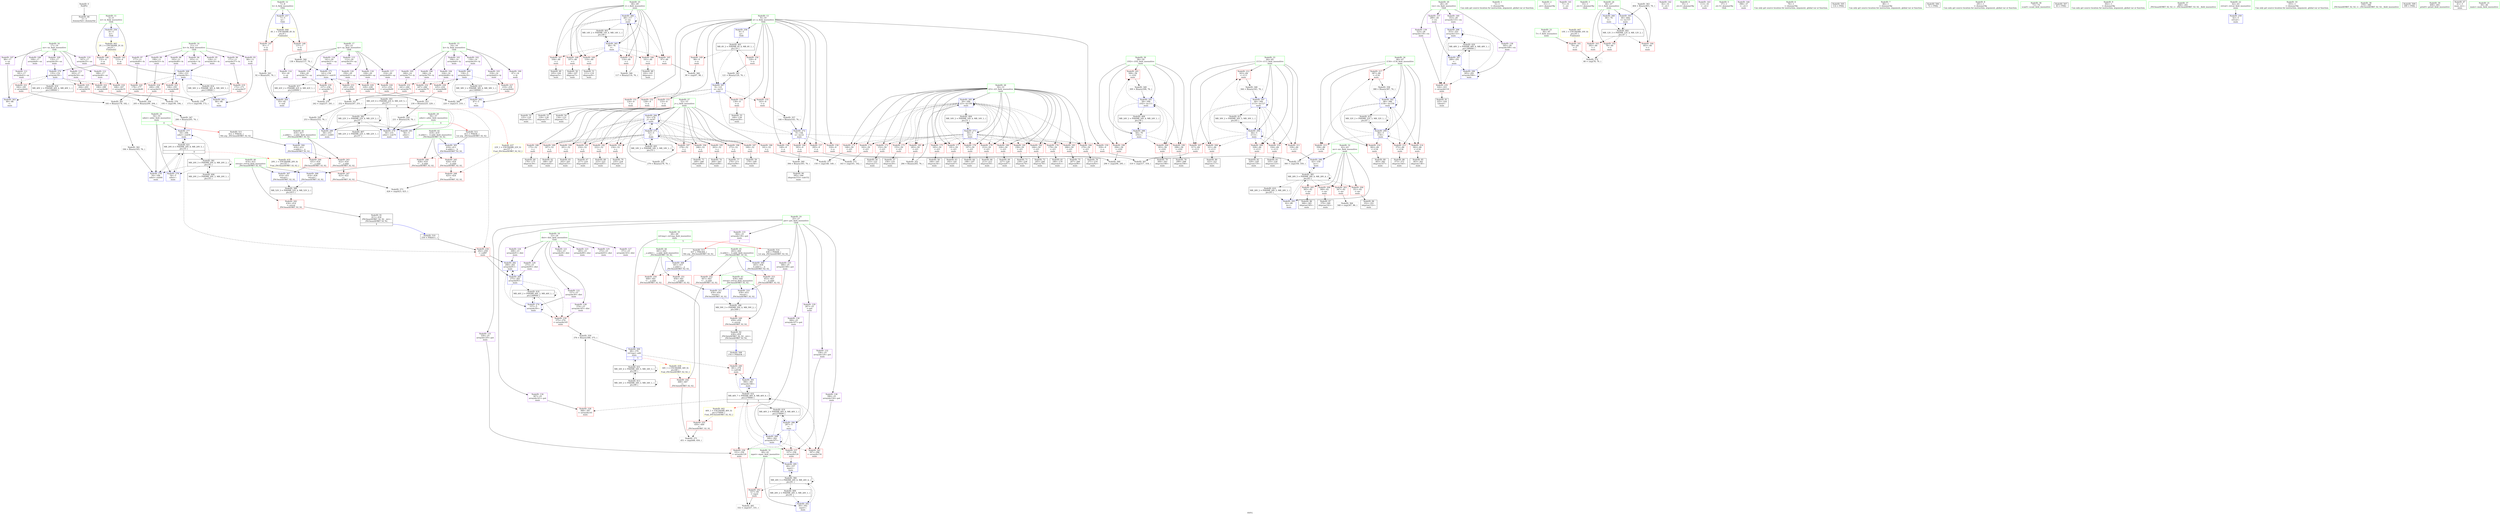digraph "SVFG" {
	label="SVFG";

	Node0x55fcb11b9220 [shape=record,color=grey,label="{NodeID: 0\nNullPtr}"];
	Node0x55fcb11b9220 -> Node0x55fcb11e93f0[style=solid];
	Node0x55fcb1222620 [shape=record,color=yellow,style=double,label="{NodeID: 443\n2V_1 = ENCHI(MR_2V_0)\npts\{6 \}\nFun[main]}"];
	Node0x55fcb1222620 -> Node0x55fcb11f04d0[style=dashed];
	Node0x55fcb1222620 -> Node0x55fcb11f05a0[style=dashed];
	Node0x55fcb11fe330 [shape=record,color=grey,label="{NodeID: 360\n394 = Binary(393, 76, )\n}"];
	Node0x55fcb11fe330 -> Node0x55fcb11ec800[style=solid];
	Node0x55fcb11f90a0 [shape=record,color=blue,label="{NodeID: 277\n54\<--206\nxdist\<--sub56\nmain\n}"];
	Node0x55fcb11f90a0 -> Node0x55fcb121cee0[style=dashed];
	Node0x55fcb11ece80 [shape=record,color=red,label="{NodeID: 194\n248\<--52\n\<--j\nmain\n}"];
	Node0x55fcb11ece80 -> Node0x55fcb11eba30[style=solid];
	Node0x55fcb11ea1f0 [shape=record,color=purple,label="{NodeID: 111\n181\<--17\narrayidx42\<--ux\nmain\n}"];
	Node0x55fcb11ea1f0 -> Node0x55fcb11ee470[style=solid];
	Node0x55fcb11c9560 [shape=record,color=green,label="{NodeID: 28\n54\<--55\nxdist\<--xdist_field_insensitive\nmain\n|{|<s3>4}}"];
	Node0x55fcb11c9560 -> Node0x55fcb11f8fd0[style=solid];
	Node0x55fcb11c9560 -> Node0x55fcb11f90a0[style=solid];
	Node0x55fcb11c9560 -> Node0x55fcb11f9170[style=solid];
	Node0x55fcb11c9560:s3 -> Node0x55fcb123def0[style=solid,color=red];
	Node0x55fcb11f4310 [shape=record,color=black,label="{NodeID: 388\nMR_52V_3 = PHI(MR_52V_4, MR_52V_2, )\npts\{415 \}\n}"];
	Node0x55fcb11f4310 -> Node0x55fcb11f73d0[style=dashed];
	Node0x55fcb11fa760 [shape=record,color=blue,label="{NodeID: 305\n418\<--413\n__b.addr\<--__b\n_ZSt3maxIiERKT_S2_S2_\n}"];
	Node0x55fcb11fa760 -> Node0x55fcb11f7640[style=dashed];
	Node0x55fcb11fa760 -> Node0x55fcb11f7710[style=dashed];
	Node0x55fcb11ee540 [shape=record,color=red,label="{NodeID: 222\n190\<--189\n\<--arrayidx46\nmain\n}"];
	Node0x55fcb11ee540 -> Node0x55fcb11ffe30[style=solid];
	Node0x55fcb11efff0 [shape=record,color=purple,label="{NodeID: 139\n323\<--28\narrayidx118\<--vis\nmain\n}"];
	Node0x55fcb11efff0 -> Node0x55fcb11f6e20[style=solid];
	Node0x55fcb11eac60 [shape=record,color=black,label="{NodeID: 56\n153\<--152\nidxprom27\<--\nmain\n}"];
	Node0x55fcb121b5e0 [shape=record,color=black,label="{NodeID: 416\nMR_40V_2 = PHI(MR_40V_4, MR_40V_1, )\npts\{190000 \}\n}"];
	Node0x55fcb121b5e0 -> Node0x55fcb11f8540[style=dashed];
	Node0x55fcb11f7a50 [shape=record,color=red,label="{NodeID: 250\n449\<--441\n\<--__a.addr\n_ZSt3minIiERKT_S2_S2_\n}"];
	Node0x55fcb11f7a50 -> Node0x55fcb11f7e60[style=solid];
	Node0x55fcb11f16b0 [shape=record,color=red,label="{NodeID: 167\n104\<--48\n\<--i\nmain\n}"];
	Node0x55fcb11f16b0 -> Node0x55fcb11ea6b0[style=solid];
	Node0x55fcb11ec320 [shape=record,color=black,label="{NodeID: 84\n352\<--351\nidxprom132\<--\nmain\n}"];
	Node0x55fcb11b83d0 [shape=record,color=green,label="{NodeID: 1\n5\<--1\n\<--dummyObj\nCan only get source location for instruction, argument, global var or function.}"];
	Node0x55fcb1222730 [shape=record,color=yellow,style=double,label="{NodeID: 444\n4V_1 = ENCHI(MR_4V_0)\npts\{8 \}\nFun[main]}"];
	Node0x55fcb1222730 -> Node0x55fcb11f0670[style=dashed];
	Node0x55fcb1222730 -> Node0x55fcb11f0740[style=dashed];
	Node0x55fcb11fe4b0 [shape=record,color=grey,label="{NodeID: 361\n183 = Binary(178, 182, )\n}"];
	Node0x55fcb11fe4b0 -> Node0x55fcb11fe630[style=solid];
	Node0x55fcb11f9170 [shape=record,color=blue,label="{NodeID: 278\n54\<--5\nxdist\<--\nmain\n}"];
	Node0x55fcb11f9170 -> Node0x55fcb121cee0[style=dashed];
	Node0x55fcb11ecf50 [shape=record,color=red,label="{NodeID: 195\n263\<--52\n\<--j\nmain\n}"];
	Node0x55fcb11ecf50 -> Node0x55fcb11ebb00[style=solid];
	Node0x55fcb11ea2c0 [shape=record,color=purple,label="{NodeID: 112\n189\<--17\narrayidx46\<--ux\nmain\n}"];
	Node0x55fcb11ea2c0 -> Node0x55fcb11ee540[style=solid];
	Node0x55fcb11c9630 [shape=record,color=green,label="{NodeID: 29\n56\<--57\nydist\<--ydist_field_insensitive\nmain\n|{|<s3>4}}"];
	Node0x55fcb11c9630 -> Node0x55fcb11f9240[style=solid];
	Node0x55fcb11c9630 -> Node0x55fcb11f9310[style=solid];
	Node0x55fcb11c9630 -> Node0x55fcb11f93e0[style=solid];
	Node0x55fcb11c9630:s3 -> Node0x55fcb123e030[style=solid,color=red];
	Node0x55fcb11fa830 [shape=record,color=blue,label="{NodeID: 306\n414\<--428\nretval\<--\n_ZSt3maxIiERKT_S2_S2_\n}"];
	Node0x55fcb11fa830 -> Node0x55fcb11f4310[style=dashed];
	Node0x55fcb11ee610 [shape=record,color=red,label="{NodeID: 223\n194\<--193\n\<--arrayidx48\nmain\n}"];
	Node0x55fcb11ee610 -> Node0x55fcb11ffe30[style=solid];
	Node0x55fcb11f00c0 [shape=record,color=purple,label="{NodeID: 140\n353\<--28\narrayidx133\<--vis\nmain\n}"];
	Node0x55fcb11f00c0 -> Node0x55fcb11fa1b0[style=solid];
	Node0x55fcb11ead30 [shape=record,color=black,label="{NodeID: 57\n156\<--155\nidxprom29\<--\nmain\n}"];
	Node0x55fcb121bae0 [shape=record,color=black,label="{NodeID: 417\nMR_42V_2 = PHI(MR_42V_4, MR_42V_1, )\npts\{220000 \}\n}"];
	Node0x55fcb121bae0 -> Node0x55fcb11f8610[style=dashed];
	Node0x55fcb11f7b20 [shape=record,color=red,label="{NodeID: 251\n456\<--441\n\<--__a.addr\n_ZSt3minIiERKT_S2_S2_\n}"];
	Node0x55fcb11f7b20 -> Node0x55fcb11fac40[style=solid];
	Node0x55fcb11f1780 [shape=record,color=red,label="{NodeID: 168\n107\<--48\n\<--i\nmain\n}"];
	Node0x55fcb11f1780 -> Node0x55fcb11ea780[style=solid];
	Node0x55fcb11ec3f0 [shape=record,color=black,label="{NodeID: 85\n363\<--362\nidxprom138\<--\nmain\n}"];
	Node0x55fcb11b9c30 [shape=record,color=green,label="{NodeID: 2\n31\<--1\n.str\<--dummyObj\nGlob }"];
	Node0x55fcb11fe630 [shape=record,color=grey,label="{NodeID: 362\n184 = Binary(183, 76, )\n}"];
	Node0x55fcb11fe630 -> Node0x55fcb11f8fd0[style=solid];
	Node0x55fcb11f9240 [shape=record,color=blue,label="{NodeID: 279\n56\<--231\nydist\<--sub70\nmain\n}"];
	Node0x55fcb11f9240 -> Node0x55fcb12142e0[style=dashed];
	Node0x55fcb11ed020 [shape=record,color=red,label="{NodeID: 196\n273\<--52\n\<--j\nmain\n}"];
	Node0x55fcb11ed020 -> Node0x55fcb11ebd70[style=solid];
	Node0x55fcb11ea390 [shape=record,color=purple,label="{NodeID: 113\n203\<--17\narrayidx54\<--ux\nmain\n}"];
	Node0x55fcb11ea390 -> Node0x55fcb11ee7b0[style=solid];
	Node0x55fcb11c9700 [shape=record,color=green,label="{NodeID: 30\n58\<--59\ni102\<--i102_field_insensitive\nmain\n}"];
	Node0x55fcb11c9700 -> Node0x55fcb11ed1c0[style=solid];
	Node0x55fcb11c9700 -> Node0x55fcb11ed290[style=solid];
	Node0x55fcb11c9700 -> Node0x55fcb11ed360[style=solid];
	Node0x55fcb11c9700 -> Node0x55fcb11ed430[style=solid];
	Node0x55fcb11c9700 -> Node0x55fcb11f9990[style=solid];
	Node0x55fcb11c9700 -> Node0x55fcb11f9c00[style=solid];
	Node0x55fcb11fa900 [shape=record,color=blue,label="{NodeID: 307\n414\<--431\nretval\<--\n_ZSt3maxIiERKT_S2_S2_\n}"];
	Node0x55fcb11fa900 -> Node0x55fcb11f4310[style=dashed];
	Node0x55fcb11ee6e0 [shape=record,color=red,label="{NodeID: 224\n200\<--199\n\<--arrayidx52\nmain\n}"];
	Node0x55fcb11ee6e0 -> Node0x55fcb11fdd30[style=solid];
	Node0x55fcb11f0190 [shape=record,color=purple,label="{NodeID: 141\n71\<--31\n\<--.str\nmain\n}"];
	Node0x55fcb11eae00 [shape=record,color=black,label="{NodeID: 58\n166\<--165\nidxprom34\<--\nmain\n}"];
	Node0x55fcb121bfe0 [shape=record,color=black,label="{NodeID: 418\nMR_44V_2 = PHI(MR_44V_3, MR_44V_1, )\npts\{240000 \}\n}"];
	Node0x55fcb121bfe0 -> Node0x55fcb11f7160[style=dashed];
	Node0x55fcb121bfe0 -> Node0x55fcb11f8e30[style=dashed];
	Node0x55fcb121bfe0 -> Node0x55fcb121bfe0[style=dashed];
	Node0x55fcb11f7bf0 [shape=record,color=red,label="{NodeID: 252\n447\<--443\n\<--__b.addr\n_ZSt3minIiERKT_S2_S2_\n}"];
	Node0x55fcb11f7bf0 -> Node0x55fcb11f7d90[style=solid];
	Node0x55fcb11f1850 [shape=record,color=red,label="{NodeID: 169\n110\<--48\n\<--i\nmain\n}"];
	Node0x55fcb11f1850 -> Node0x55fcb11ea850[style=solid];
	Node0x55fcb11ec4c0 [shape=record,color=black,label="{NodeID: 86\n366\<--365\nidxprom140\<--\nmain\n}"];
	Node0x55fcb11b8690 [shape=record,color=green,label="{NodeID: 3\n33\<--1\n.str.1\<--dummyObj\nGlob }"];
	Node0x55fcb11fe7b0 [shape=record,color=grey,label="{NodeID: 363\n404 = Binary(403, 76, )\n}"];
	Node0x55fcb11fe7b0 -> Node0x55fcb11fa5c0[style=solid];
	Node0x55fcb11f9310 [shape=record,color=blue,label="{NodeID: 280\n56\<--253\nydist\<--sub83\nmain\n}"];
	Node0x55fcb11f9310 -> Node0x55fcb12142e0[style=dashed];
	Node0x55fcb11ed0f0 [shape=record,color=red,label="{NodeID: 197\n278\<--52\n\<--j\nmain\n}"];
	Node0x55fcb11ed0f0 -> Node0x55fcb11fdbb0[style=solid];
	Node0x55fcb11ea460 [shape=record,color=purple,label="{NodeID: 114\n93\<--20\n\<--uy\nmain\n}"];
	Node0x55fcb11ea460 -> Node0x55fcb11f8610[style=solid];
	Node0x55fcb11e8730 [shape=record,color=green,label="{NodeID: 31\n60\<--61\nmpot\<--mpot_field_insensitive\nmain\n}"];
	Node0x55fcb11e8730 -> Node0x55fcb11ed500[style=solid];
	Node0x55fcb11e8730 -> Node0x55fcb11f9cd0[style=solid];
	Node0x55fcb11e8730 -> Node0x55fcb11f9f40[style=solid];
	Node0x55fcb11fa9d0 [shape=record,color=blue,label="{NodeID: 308\n441\<--437\n__a.addr\<--__a\n_ZSt3minIiERKT_S2_S2_\n}"];
	Node0x55fcb11fa9d0 -> Node0x55fcb11f7a50[style=dashed];
	Node0x55fcb11fa9d0 -> Node0x55fcb11f7b20[style=dashed];
	Node0x55fcb11ee7b0 [shape=record,color=red,label="{NodeID: 225\n204\<--203\n\<--arrayidx54\nmain\n}"];
	Node0x55fcb11ee7b0 -> Node0x55fcb11fdd30[style=solid];
	Node0x55fcb11f0260 [shape=record,color=purple,label="{NodeID: 142\n82\<--33\n\<--.str.1\nmain\n}"];
	Node0x55fcb11eaed0 [shape=record,color=black,label="{NodeID: 59\n170\<--169\nidxprom36\<--\nmain\n}"];
	Node0x55fcb121c4e0 [shape=record,color=black,label="{NodeID: 419\nMR_46V_2 = PHI(MR_46V_6, MR_46V_1, )\npts\{270000 \}\n}"];
	Node0x55fcb121c4e0 -> Node0x55fcb11f97f0[style=dashed];
	Node0x55fcb11f7cc0 [shape=record,color=red,label="{NodeID: 253\n453\<--443\n\<--__b.addr\n_ZSt3minIiERKT_S2_S2_\n}"];
	Node0x55fcb11f7cc0 -> Node0x55fcb11fab70[style=solid];
	Node0x55fcb11f1920 [shape=record,color=red,label="{NodeID: 170\n116\<--48\n\<--i\nmain\n}"];
	Node0x55fcb11f1920 -> Node0x55fcb11fce30[style=solid];
	Node0x55fcb11ec590 [shape=record,color=black,label="{NodeID: 87\n370\<--369\nidxprom142\<--\nmain\n}"];
	Node0x55fcb11b8720 [shape=record,color=green,label="{NodeID: 4\n35\<--1\n.str.2\<--dummyObj\nGlob }"];
	Node0x55fcb12229d0 [shape=record,color=yellow,style=double,label="{NodeID: 447\n10V_1 = ENCHI(MR_10V_0)\npts\{45 \}\nFun[main]}"];
	Node0x55fcb12229d0 -> Node0x55fcb11f11d0[style=dashed];
	Node0x55fcb11fe930 [shape=record,color=grey,label="{NodeID: 364\n348 = cmp(347, 86, )\n}"];
	Node0x55fcb11f93e0 [shape=record,color=blue,label="{NodeID: 281\n56\<--5\nydist\<--\nmain\n}"];
	Node0x55fcb11f93e0 -> Node0x55fcb12142e0[style=dashed];
	Node0x55fcb11ed1c0 [shape=record,color=red,label="{NodeID: 198\n294\<--58\n\<--i102\nmain\n}"];
	Node0x55fcb11ed1c0 -> Node0x55fcb11ff0b0[style=solid];
	Node0x55fcb11ea530 [shape=record,color=purple,label="{NodeID: 115\n112\<--20\narrayidx10\<--uy\nmain\n}"];
	Node0x55fcb11e8800 [shape=record,color=green,label="{NodeID: 32\n62\<--63\nmv\<--mv_field_insensitive\nmain\n}"];
	Node0x55fcb11e8800 -> Node0x55fcb11ed5d0[style=solid];
	Node0x55fcb11e8800 -> Node0x55fcb11ed6a0[style=solid];
	Node0x55fcb11e8800 -> Node0x55fcb11ed770[style=solid];
	Node0x55fcb11e8800 -> Node0x55fcb11ed840[style=solid];
	Node0x55fcb11e8800 -> Node0x55fcb11f9da0[style=solid];
	Node0x55fcb11e8800 -> Node0x55fcb11fa010[style=solid];
	Node0x55fcb11faaa0 [shape=record,color=blue,label="{NodeID: 309\n443\<--438\n__b.addr\<--__b\n_ZSt3minIiERKT_S2_S2_\n}"];
	Node0x55fcb11faaa0 -> Node0x55fcb11f7bf0[style=dashed];
	Node0x55fcb11faaa0 -> Node0x55fcb11f7cc0[style=dashed];
	Node0x55fcb11ee880 [shape=record,color=red,label="{NodeID: 226\n215\<--214\n\<--arrayidx60\nmain\n}"];
	Node0x55fcb11ee880 -> Node0x55fcb11fef30[style=solid];
	Node0x55fcb11f0330 [shape=record,color=purple,label="{NodeID: 143\n113\<--35\n\<--.str.2\nmain\n}"];
	Node0x55fcb11eafa0 [shape=record,color=black,label="{NodeID: 60\n176\<--175\nidxprom39\<--\nmain\n}"];
	Node0x55fcb121c9e0 [shape=record,color=black,label="{NodeID: 420\nMR_48V_2 = PHI(MR_48V_6, MR_48V_1, )\npts\{300000 \}\n}"];
	Node0x55fcb121c9e0 -> Node0x55fcb11f98c0[style=dashed];
	Node0x55fcb11f7d90 [shape=record,color=red,label="{NodeID: 254\n448\<--447\n\<--\n_ZSt3minIiERKT_S2_S2_\n}"];
	Node0x55fcb11f7d90 -> Node0x55fcb11ff9b0[style=solid];
	Node0x55fcb11f19f0 [shape=record,color=red,label="{NodeID: 171\n148\<--50\n\<--i23\nmain\n}"];
	Node0x55fcb11f19f0 -> Node0x55fcb11ffcb0[style=solid];
	Node0x55fcb11ec660 [shape=record,color=black,label="{NodeID: 88\n373\<--372\nidxprom144\<--\nmain\n}"];
	Node0x55fcb11b87b0 [shape=record,color=green,label="{NodeID: 5\n37\<--1\n.str.3\<--dummyObj\nGlob }"];
	Node0x55fcb11feab0 [shape=record,color=grey,label="{NodeID: 365\n332 = cmp(327, 331, )\n}"];
	Node0x55fcb11f94b0 [shape=record,color=blue,label="{NodeID: 282\n268\<--262\narrayidx91\<--\nmain\n}"];
	Node0x55fcb11f94b0 -> Node0x55fcb11f9580[style=dashed];
	Node0x55fcb11ed290 [shape=record,color=red,label="{NodeID: 199\n298\<--58\n\<--i102\nmain\n}"];
	Node0x55fcb11ed290 -> Node0x55fcb11ebe40[style=solid];
	Node0x55fcb11eed40 [shape=record,color=purple,label="{NodeID: 116\n141\<--20\narrayidx21\<--uy\nmain\n}"];
	Node0x55fcb11eed40 -> Node0x55fcb11f8bc0[style=solid];
	Node0x55fcb11e88d0 [shape=record,color=green,label="{NodeID: 33\n64\<--65\ni113\<--i113_field_insensitive\nmain\n}"];
	Node0x55fcb11e88d0 -> Node0x55fcb11ed910[style=solid];
	Node0x55fcb11e88d0 -> Node0x55fcb11ed9e0[style=solid];
	Node0x55fcb11e88d0 -> Node0x55fcb11edab0[style=solid];
	Node0x55fcb11e88d0 -> Node0x55fcb11edb80[style=solid];
	Node0x55fcb11e88d0 -> Node0x55fcb11edc50[style=solid];
	Node0x55fcb11e88d0 -> Node0x55fcb11edd20[style=solid];
	Node0x55fcb11e88d0 -> Node0x55fcb11f9e70[style=solid];
	Node0x55fcb11e88d0 -> Node0x55fcb11fa0e0[style=solid];
	Node0x55fcb12142e0 [shape=record,color=black,label="{NodeID: 393\nMR_22V_6 = PHI(MR_22V_8, MR_22V_5, )\npts\{57 \}\n|{|<s5>4}}"];
	Node0x55fcb12142e0 -> Node0x55fcb11f6d50[style=dashed];
	Node0x55fcb12142e0 -> Node0x55fcb11f9240[style=dashed];
	Node0x55fcb12142e0 -> Node0x55fcb11f9310[style=dashed];
	Node0x55fcb12142e0 -> Node0x55fcb11f93e0[style=dashed];
	Node0x55fcb12142e0 -> Node0x55fcb120ebe0[style=dashed];
	Node0x55fcb12142e0:s5 -> Node0x55fcb12220b0[style=dashed,color=red];
	Node0x55fcb11fab70 [shape=record,color=blue,label="{NodeID: 310\n439\<--453\nretval\<--\n_ZSt3minIiERKT_S2_S2_\n}"];
	Node0x55fcb11fab70 -> Node0x55fcb12151e0[style=dashed];
	Node0x55fcb11ee950 [shape=record,color=red,label="{NodeID: 227\n219\<--218\n\<--arrayidx62\nmain\n}"];
	Node0x55fcb11ee950 -> Node0x55fcb11fef30[style=solid];
	Node0x55fcb11f0400 [shape=record,color=purple,label="{NodeID: 144\n398\<--37\n\<--.str.3\nmain\n}"];
	Node0x55fcb11eb070 [shape=record,color=black,label="{NodeID: 61\n180\<--179\nidxprom41\<--\nmain\n}"];
	Node0x55fcb121cee0 [shape=record,color=black,label="{NodeID: 421\nMR_20V_6 = PHI(MR_20V_8, MR_20V_5, )\npts\{55 \}\n|{|<s5>4}}"];
	Node0x55fcb121cee0 -> Node0x55fcb11f6d50[style=dashed];
	Node0x55fcb121cee0 -> Node0x55fcb11f8fd0[style=dashed];
	Node0x55fcb121cee0 -> Node0x55fcb11f90a0[style=dashed];
	Node0x55fcb121cee0 -> Node0x55fcb11f9170[style=dashed];
	Node0x55fcb121cee0 -> Node0x55fcb120e6e0[style=dashed];
	Node0x55fcb121cee0:s5 -> Node0x55fcb1221ef0[style=dashed,color=red];
	Node0x55fcb11f7e60 [shape=record,color=red,label="{NodeID: 255\n450\<--449\n\<--\n_ZSt3minIiERKT_S2_S2_\n}"];
	Node0x55fcb11f7e60 -> Node0x55fcb11ff9b0[style=solid];
	Node0x55fcb11f1ac0 [shape=record,color=red,label="{NodeID: 172\n152\<--50\n\<--i23\nmain\n}"];
	Node0x55fcb11f1ac0 -> Node0x55fcb11eac60[style=solid];
	Node0x55fcb11ec730 [shape=record,color=black,label="{NodeID: 89\n383\<--382\nidxprom147\<--\nmain\n}"];
	Node0x55fcb11b8840 [shape=record,color=green,label="{NodeID: 6\n76\<--1\n\<--dummyObj\nCan only get source location for instruction, argument, global var or function.}"];
	Node0x55fcb11fec30 [shape=record,color=grey,label="{NodeID: 366\n99 = cmp(97, 98, )\n}"];
	Node0x55fcb11f9580 [shape=record,color=blue,label="{NodeID: 283\n275\<--262\narrayidx95\<--\nmain\n}"];
	Node0x55fcb11f9580 -> Node0x55fcb11f7160[style=dashed];
	Node0x55fcb11f9580 -> Node0x55fcb11f8e30[style=dashed];
	Node0x55fcb11f9580 -> Node0x55fcb11f94b0[style=dashed];
	Node0x55fcb11f9580 -> Node0x55fcb121bfe0[style=dashed];
	Node0x55fcb11ed360 [shape=record,color=red,label="{NodeID: 200\n303\<--58\n\<--i102\nmain\n}"];
	Node0x55fcb11ed360 -> Node0x55fcb11ebf10[style=solid];
	Node0x55fcb11eee10 [shape=record,color=purple,label="{NodeID: 117\n214\<--20\narrayidx60\<--uy\nmain\n}"];
	Node0x55fcb11eee10 -> Node0x55fcb11ee880[style=solid];
	Node0x55fcb11e89a0 [shape=record,color=green,label="{NodeID: 34\n66\<--67\ni134\<--i134_field_insensitive\nmain\n}"];
	Node0x55fcb11e89a0 -> Node0x55fcb11eddf0[style=solid];
	Node0x55fcb11e89a0 -> Node0x55fcb11edec0[style=solid];
	Node0x55fcb11e89a0 -> Node0x55fcb11edf90[style=solid];
	Node0x55fcb11e89a0 -> Node0x55fcb11ee060[style=solid];
	Node0x55fcb11e89a0 -> Node0x55fcb11ee130[style=solid];
	Node0x55fcb11e89a0 -> Node0x55fcb11fa280[style=solid];
	Node0x55fcb11e89a0 -> Node0x55fcb11fa4f0[style=solid];
	Node0x55fcb11fac40 [shape=record,color=blue,label="{NodeID: 311\n439\<--456\nretval\<--\n_ZSt3minIiERKT_S2_S2_\n}"];
	Node0x55fcb11fac40 -> Node0x55fcb12151e0[style=dashed];
	Node0x55fcb11eea20 [shape=record,color=red,label="{NodeID: 228\n225\<--224\n\<--arrayidx66\nmain\n}"];
	Node0x55fcb11eea20 -> Node0x55fcb11fd8b0[style=solid];
	Node0x55fcb11f04d0 [shape=record,color=red,label="{NodeID: 145\n123\<--4\n\<--w\nmain\n}"];
	Node0x55fcb11f04d0 -> Node0x55fcb11f8950[style=solid];
	Node0x55fcb11eb140 [shape=record,color=black,label="{NodeID: 62\n188\<--187\nidxprom45\<--\nmain\n}"];
	Node0x55fcb123d800 [shape=record,color=black,label="{NodeID: 505\n114 = PHI()\n}"];
	Node0x55fcb11f7f30 [shape=record,color=blue,label="{NodeID: 256\n4\<--5\nw\<--\nGlob }"];
	Node0x55fcb11f7f30 -> Node0x55fcb1222620[style=dashed];
	Node0x55fcb11f1b90 [shape=record,color=red,label="{NodeID: 173\n155\<--50\n\<--i23\nmain\n}"];
	Node0x55fcb11f1b90 -> Node0x55fcb11ead30[style=solid];
	Node0x55fcb11ec800 [shape=record,color=black,label="{NodeID: 90\n395\<--394\nidxprom153\<--sub152\nmain\n}"];
	Node0x55fcb11b8900 [shape=record,color=green,label="{NodeID: 7\n86\<--1\n\<--dummyObj\nCan only get source location for instruction, argument, global var or function.}"];
	Node0x55fcb11fedb0 [shape=record,color=grey,label="{NodeID: 367\n319 = cmp(317, 318, )\n}"];
	Node0x55fcb11f9650 [shape=record,color=blue,label="{NodeID: 284\n52\<--279\nj\<--inc97\nmain\n}"];
	Node0x55fcb11f9650 -> Node0x55fcb11f2620[style=dashed];
	Node0x55fcb11f9650 -> Node0x55fcb11f26f0[style=dashed];
	Node0x55fcb11f9650 -> Node0x55fcb11f27c0[style=dashed];
	Node0x55fcb11f9650 -> Node0x55fcb11f2890[style=dashed];
	Node0x55fcb11f9650 -> Node0x55fcb11f2960[style=dashed];
	Node0x55fcb11f9650 -> Node0x55fcb11f2a30[style=dashed];
	Node0x55fcb11f9650 -> Node0x55fcb11ecce0[style=dashed];
	Node0x55fcb11f9650 -> Node0x55fcb11ecdb0[style=dashed];
	Node0x55fcb11f9650 -> Node0x55fcb11ece80[style=dashed];
	Node0x55fcb11f9650 -> Node0x55fcb11ecf50[style=dashed];
	Node0x55fcb11f9650 -> Node0x55fcb11ed020[style=dashed];
	Node0x55fcb11f9650 -> Node0x55fcb11ed0f0[style=dashed];
	Node0x55fcb11f9650 -> Node0x55fcb11f8f00[style=dashed];
	Node0x55fcb11f9650 -> Node0x55fcb11f9650[style=dashed];
	Node0x55fcb11f9650 -> Node0x55fcb1217ee0[style=dashed];
	Node0x55fcb11ed430 [shape=record,color=red,label="{NodeID: 201\n308\<--58\n\<--i102\nmain\n}"];
	Node0x55fcb11ed430 -> Node0x55fcb11fd2b0[style=solid];
	Node0x55fcb11eeee0 [shape=record,color=purple,label="{NodeID: 118\n228\<--20\narrayidx68\<--uy\nmain\n}"];
	Node0x55fcb11eeee0 -> Node0x55fcb11eeaf0[style=solid];
	Node0x55fcb11e8a70 [shape=record,color=green,label="{NodeID: 35\n68\<--69\nref.tmp\<--ref.tmp_field_insensitive\nmain\n|{|<s1>5}}"];
	Node0x55fcb11e8a70 -> Node0x55fcb11fa350[style=solid];
	Node0x55fcb11e8a70:s1 -> Node0x55fcb123e2b0[style=solid,color=red];
	Node0x55fcb11eeaf0 [shape=record,color=red,label="{NodeID: 229\n229\<--228\n\<--arrayidx68\nmain\n}"];
	Node0x55fcb11eeaf0 -> Node0x55fcb11fd8b0[style=solid];
	Node0x55fcb11f05a0 [shape=record,color=red,label="{NodeID: 146\n132\<--4\n\<--w\nmain\n}"];
	Node0x55fcb11f05a0 -> Node0x55fcb11f8af0[style=solid];
	Node0x55fcb11eb210 [shape=record,color=black,label="{NodeID: 63\n192\<--191\nidxprom47\<--\nmain\n}"];
	Node0x55fcb123d900 [shape=record,color=black,label="{NodeID: 506\n72 = PHI()\n}"];
	Node0x55fcb11f8000 [shape=record,color=blue,label="{NodeID: 257\n7\<--5\nh\<--\nGlob }"];
	Node0x55fcb11f8000 -> Node0x55fcb1222730[style=dashed];
	Node0x55fcb11f1c60 [shape=record,color=red,label="{NodeID: 174\n162\<--50\n\<--i23\nmain\n}"];
	Node0x55fcb11f1c60 -> Node0x55fcb11ff530[style=solid];
	Node0x55fcb11ec8d0 [shape=record,color=black,label="{NodeID: 91\n411\<--434\n_ZSt3maxIiERKT_S2_S2__ret\<--\n_ZSt3maxIiERKT_S2_S2_\n|{<s0>4}}"];
	Node0x55fcb11ec8d0:s0 -> Node0x55fcb123ddc0[style=solid,color=blue];
	Node0x55fcb11bea70 [shape=record,color=green,label="{NodeID: 8\n291\<--1\n\<--dummyObj\nCan only get source location for instruction, argument, global var or function.}"];
	Node0x55fcb11fef30 [shape=record,color=grey,label="{NodeID: 368\n220 = cmp(215, 219, )\n}"];
	Node0x55fcb11f9720 [shape=record,color=blue,label="{NodeID: 285\n50\<--284\ni23\<--inc100\nmain\n}"];
	Node0x55fcb11f9720 -> Node0x55fcb11f19f0[style=dashed];
	Node0x55fcb11f9720 -> Node0x55fcb11f1ac0[style=dashed];
	Node0x55fcb11f9720 -> Node0x55fcb11f1b90[style=dashed];
	Node0x55fcb11f9720 -> Node0x55fcb11f1c60[style=dashed];
	Node0x55fcb11f9720 -> Node0x55fcb11f1d30[style=dashed];
	Node0x55fcb11f9720 -> Node0x55fcb11f1e00[style=dashed];
	Node0x55fcb11f9720 -> Node0x55fcb11f1ed0[style=dashed];
	Node0x55fcb11f9720 -> Node0x55fcb11f1fa0[style=dashed];
	Node0x55fcb11f9720 -> Node0x55fcb11f2070[style=dashed];
	Node0x55fcb11f9720 -> Node0x55fcb11f2140[style=dashed];
	Node0x55fcb11f9720 -> Node0x55fcb11f2210[style=dashed];
	Node0x55fcb11f9720 -> Node0x55fcb11f22e0[style=dashed];
	Node0x55fcb11f9720 -> Node0x55fcb11f23b0[style=dashed];
	Node0x55fcb11f9720 -> Node0x55fcb11f2480[style=dashed];
	Node0x55fcb11f9720 -> Node0x55fcb11f2550[style=dashed];
	Node0x55fcb11f9720 -> Node0x55fcb11f9720[style=dashed];
	Node0x55fcb11f9720 -> Node0x55fcb12179e0[style=dashed];
	Node0x55fcb11ed500 [shape=record,color=red,label="{NodeID: 202\n327\<--60\n\<--mpot\nmain\n}"];
	Node0x55fcb11ed500 -> Node0x55fcb11feab0[style=solid];
	Node0x55fcb11eefb0 [shape=record,color=purple,label="{NodeID: 119\n236\<--20\narrayidx73\<--uy\nmain\n}"];
	Node0x55fcb11eefb0 -> Node0x55fcb11eebc0[style=solid];
	Node0x55fcb11e8b40 [shape=record,color=green,label="{NodeID: 36\n73\<--74\nscanf\<--scanf_field_insensitive\n}"];
	Node0x55fcb12151e0 [shape=record,color=black,label="{NodeID: 396\nMR_59V_3 = PHI(MR_59V_4, MR_59V_2, )\npts\{440 \}\n}"];
	Node0x55fcb12151e0 -> Node0x55fcb11f7980[style=dashed];
	Node0x55fcb11eebc0 [shape=record,color=red,label="{NodeID: 230\n237\<--236\n\<--arrayidx73\nmain\n}"];
	Node0x55fcb11eebc0 -> Node0x55fcb11ff230[style=solid];
	Node0x55fcb11f0670 [shape=record,color=red,label="{NodeID: 147\n91\<--7\n\<--h\nmain\n}"];
	Node0x55fcb11f0670 -> Node0x55fcb11fc9b0[style=solid];
	Node0x55fcb11eb2e0 [shape=record,color=black,label="{NodeID: 64\n198\<--197\nidxprom51\<--\nmain\n}"];
	Node0x55fcb123da00 [shape=record,color=black,label="{NodeID: 507\n83 = PHI()\n}"];
	Node0x55fcb11f8100 [shape=record,color=blue,label="{NodeID: 258\n9\<--5\nn\<--\nGlob }"];
	Node0x55fcb11f8100 -> Node0x55fcb1216ae0[style=dashed];
	Node0x55fcb11f1d30 [shape=record,color=red,label="{NodeID: 175\n165\<--50\n\<--i23\nmain\n}"];
	Node0x55fcb11f1d30 -> Node0x55fcb11eae00[style=solid];
	Node0x55fcb11ec9a0 [shape=record,color=black,label="{NodeID: 92\n436\<--459\n_ZSt3minIiERKT_S2_S2__ret\<--\n_ZSt3minIiERKT_S2_S2_\n|{<s0>5}}"];
	Node0x55fcb11ec9a0:s0 -> Node0x55fcb123db00[style=solid,color=blue];
	Node0x55fcb11beb30 [shape=record,color=green,label="{NodeID: 9\n302\<--1\n\<--dummyObj\nCan only get source location for instruction, argument, global var or function.}"];
	Node0x55fcb11ff0b0 [shape=record,color=grey,label="{NodeID: 369\n296 = cmp(294, 295, )\n}"];
	Node0x55fcb11f97f0 [shape=record,color=blue,label="{NodeID: 286\n287\<--5\n\<--\nmain\n}"];
	Node0x55fcb11f97f0 -> Node0x55fcb11f6ef0[style=dashed];
	Node0x55fcb11f97f0 -> Node0x55fcb11f6fc0[style=dashed];
	Node0x55fcb11f97f0 -> Node0x55fcb11f7300[style=dashed];
	Node0x55fcb11f97f0 -> Node0x55fcb11f9a60[style=dashed];
	Node0x55fcb11f97f0 -> Node0x55fcb121c4e0[style=dashed];
	Node0x55fcb11f97f0 -> Node0x55fcb1220df0[style=dashed];
	Node0x55fcb11ed5d0 [shape=record,color=red,label="{NodeID: 203\n347\<--62\n\<--mv\nmain\n}"];
	Node0x55fcb11ed5d0 -> Node0x55fcb11fe930[style=solid];
	Node0x55fcb11ef080 [shape=record,color=purple,label="{NodeID: 120\n250\<--20\narrayidx81\<--uy\nmain\n}"];
	Node0x55fcb11ef080 -> Node0x55fcb11f6c80[style=solid];
	Node0x55fcb11e8c10 [shape=record,color=green,label="{NodeID: 37\n260\<--261\n_ZSt3maxIiERKT_S2_S2_\<--_ZSt3maxIiERKT_S2_S2__field_insensitive\n}"];
	Node0x55fcb11f6b20 [shape=record,color=red,label="{NodeID: 231\n241\<--240\n\<--arrayidx75\nmain\n}"];
	Node0x55fcb11f6b20 -> Node0x55fcb11ff230[style=solid];
	Node0x55fcb11f0740 [shape=record,color=red,label="{NodeID: 148\n137\<--7\n\<--h\nmain\n}"];
	Node0x55fcb11f0740 -> Node0x55fcb11fcb30[style=solid];
	Node0x55fcb11eb3b0 [shape=record,color=black,label="{NodeID: 65\n202\<--201\nidxprom53\<--\nmain\n}"];
	Node0x55fcb123db00 [shape=record,color=black,label="{NodeID: 508\n378 = PHI(436, )\n}"];
	Node0x55fcb123db00 -> Node0x55fcb11f7230[style=solid];
	Node0x55fcb11f8200 [shape=record,color=blue,label="{NodeID: 259\n42\<--5\nretval\<--\nmain\n}"];
	Node0x55fcb11f1e00 [shape=record,color=red,label="{NodeID: 176\n179\<--50\n\<--i23\nmain\n}"];
	Node0x55fcb11f1e00 -> Node0x55fcb11eb070[style=solid];
	Node0x55fcb11eca70 [shape=record,color=purple,label="{NodeID: 93\n84\<--11\n\<--lx\nmain\n}"];
	Node0x55fcb11eca70 -> Node0x55fcb11f83a0[style=solid];
	Node0x55fcb11bebf0 [shape=record,color=green,label="{NodeID: 10\n355\<--1\n\<--dummyObj\nCan only get source location for instruction, argument, global var or function.}"];
	Node0x55fcb11ff230 [shape=record,color=grey,label="{NodeID: 370\n242 = cmp(237, 241, )\n}"];
	Node0x55fcb11f98c0 [shape=record,color=blue,label="{NodeID: 287\n289\<--291\n\<--\nmain\n}"];
	Node0x55fcb11f98c0 -> Node0x55fcb11f6e20[style=dashed];
	Node0x55fcb11f98c0 -> Node0x55fcb11f9b30[style=dashed];
	Node0x55fcb11f98c0 -> Node0x55fcb11fa1b0[style=dashed];
	Node0x55fcb11f98c0 -> Node0x55fcb121c9e0[style=dashed];
	Node0x55fcb11ed6a0 [shape=record,color=red,label="{NodeID: 204\n351\<--62\n\<--mv\nmain\n}"];
	Node0x55fcb11ed6a0 -> Node0x55fcb11ec320[style=solid];
	Node0x55fcb11ef150 [shape=record,color=purple,label="{NodeID: 121\n154\<--23\narrayidx28\<--dist\nmain\n}"];
	Node0x55fcb11e8d10 [shape=record,color=green,label="{NodeID: 38\n379\<--380\n_ZSt3minIiERKT_S2_S2_\<--_ZSt3minIiERKT_S2_S2__field_insensitive\n}"];
	Node0x55fcb11f6bb0 [shape=record,color=red,label="{NodeID: 232\n247\<--246\n\<--arrayidx79\nmain\n}"];
	Node0x55fcb11f6bb0 -> Node0x55fcb11fd5b0[style=solid];
	Node0x55fcb11f0810 [shape=record,color=red,label="{NodeID: 149\n98\<--9\n\<--n\nmain\n}"];
	Node0x55fcb11f0810 -> Node0x55fcb11fec30[style=solid];
	Node0x55fcb11eb480 [shape=record,color=black,label="{NodeID: 66\n213\<--212\nidxprom59\<--\nmain\n}"];
	Node0x55fcb123dcf0 [shape=record,color=black,label="{NodeID: 509\n399 = PHI()\n}"];
	Node0x55fcb11fc9b0 [shape=record,color=grey,label="{NodeID: 343\n92 = Binary(91, 76, )\n}"];
	Node0x55fcb11fc9b0 -> Node0x55fcb11f8610[style=solid];
	Node0x55fcb11f82d0 [shape=record,color=blue,label="{NodeID: 260\n46\<--76\nt\<--\nmain\n}"];
	Node0x55fcb11f82d0 -> Node0x55fcb1216fe0[style=dashed];
	Node0x55fcb11f1ed0 [shape=record,color=red,label="{NodeID: 177\n191\<--50\n\<--i23\nmain\n}"];
	Node0x55fcb11f1ed0 -> Node0x55fcb11eb210[style=solid];
	Node0x55fcb11ecb40 [shape=record,color=purple,label="{NodeID: 94\n103\<--11\narrayidx\<--lx\nmain\n}"];
	Node0x55fcb11becb0 [shape=record,color=green,label="{NodeID: 11\n4\<--6\nw\<--w_field_insensitive\nGlob }"];
	Node0x55fcb11becb0 -> Node0x55fcb11f04d0[style=solid];
	Node0x55fcb11becb0 -> Node0x55fcb11f05a0[style=solid];
	Node0x55fcb11becb0 -> Node0x55fcb11f7f30[style=solid];
	Node0x55fcb11ff3b0 [shape=record,color=grey,label="{NodeID: 371\n360 = cmp(358, 359, )\n}"];
	Node0x55fcb11f9990 [shape=record,color=blue,label="{NodeID: 288\n58\<--76\ni102\<--\nmain\n}"];
	Node0x55fcb11f9990 -> Node0x55fcb11ed1c0[style=dashed];
	Node0x55fcb11f9990 -> Node0x55fcb11ed290[style=dashed];
	Node0x55fcb11f9990 -> Node0x55fcb11ed360[style=dashed];
	Node0x55fcb11f9990 -> Node0x55fcb11ed430[style=dashed];
	Node0x55fcb11f9990 -> Node0x55fcb11f9c00[style=dashed];
	Node0x55fcb11f9990 -> Node0x55fcb1218de0[style=dashed];
	Node0x55fcb11ed770 [shape=record,color=red,label="{NodeID: 205\n365\<--62\n\<--mv\nmain\n}"];
	Node0x55fcb11ed770 -> Node0x55fcb11ec4c0[style=solid];
	Node0x55fcb11ef220 [shape=record,color=purple,label="{NodeID: 122\n157\<--23\narrayidx30\<--dist\nmain\n}"];
	Node0x55fcb11ef220 -> Node0x55fcb11f8e30[style=solid];
	Node0x55fcb11e8e10 [shape=record,color=green,label="{NodeID: 39\n400\<--401\nprintf\<--printf_field_insensitive\n}"];
	Node0x55fcb11f6c80 [shape=record,color=red,label="{NodeID: 233\n251\<--250\n\<--arrayidx81\nmain\n}"];
	Node0x55fcb11f6c80 -> Node0x55fcb11fd5b0[style=solid];
	Node0x55fcb11f08e0 [shape=record,color=red,label="{NodeID: 150\n120\<--9\n\<--n\nmain\n}"];
	Node0x55fcb11f08e0 -> Node0x55fcb11fccb0[style=solid];
	Node0x55fcb11eb550 [shape=record,color=black,label="{NodeID: 67\n217\<--216\nidxprom61\<--\nmain\n}"];
	Node0x55fcb123ddc0 [shape=record,color=black,label="{NodeID: 510\n259 = PHI(411, )\n}"];
	Node0x55fcb123ddc0 -> Node0x55fcb11f6d50[style=solid];
	Node0x55fcb11fcb30 [shape=record,color=grey,label="{NodeID: 344\n138 = Binary(137, 76, )\n}"];
	Node0x55fcb11fcb30 -> Node0x55fcb11f8bc0[style=solid];
	Node0x55fcb11f83a0 [shape=record,color=blue,label="{NodeID: 261\n84\<--86\n\<--\nmain\n}"];
	Node0x55fcb11f83a0 -> Node0x55fcb11f8950[style=dashed];
	Node0x55fcb11f1fa0 [shape=record,color=red,label="{NodeID: 178\n197\<--50\n\<--i23\nmain\n}"];
	Node0x55fcb11f1fa0 -> Node0x55fcb11eb2e0[style=solid];
	Node0x55fcb11ecc10 [shape=record,color=purple,label="{NodeID: 95\n126\<--11\narrayidx14\<--lx\nmain\n}"];
	Node0x55fcb11ecc10 -> Node0x55fcb11f8950[style=solid];
	Node0x55fcb11bed70 [shape=record,color=green,label="{NodeID: 12\n7\<--8\nh\<--h_field_insensitive\nGlob }"];
	Node0x55fcb11bed70 -> Node0x55fcb11f0670[style=solid];
	Node0x55fcb11bed70 -> Node0x55fcb11f0740[style=solid];
	Node0x55fcb11bed70 -> Node0x55fcb11f8000[style=solid];
	Node0x55fcb11ff530 [shape=record,color=grey,label="{NodeID: 372\n163 = cmp(161, 162, )\n}"];
	Node0x55fcb11f9a60 [shape=record,color=blue,label="{NodeID: 289\n300\<--302\narrayidx107\<--\nmain\n}"];
	Node0x55fcb11f9a60 -> Node0x55fcb11f6ef0[style=dashed];
	Node0x55fcb11f9a60 -> Node0x55fcb11f6fc0[style=dashed];
	Node0x55fcb11f9a60 -> Node0x55fcb11f7300[style=dashed];
	Node0x55fcb11f9a60 -> Node0x55fcb11f9a60[style=dashed];
	Node0x55fcb11f9a60 -> Node0x55fcb121c4e0[style=dashed];
	Node0x55fcb11f9a60 -> Node0x55fcb1220df0[style=dashed];
	Node0x55fcb11ed840 [shape=record,color=red,label="{NodeID: 206\n369\<--62\n\<--mv\nmain\n}"];
	Node0x55fcb11ed840 -> Node0x55fcb11ec590[style=solid];
	Node0x55fcb11ef2f0 [shape=record,color=purple,label="{NodeID: 123\n265\<--23\narrayidx89\<--dist\nmain\n}"];
	Node0x55fcb11e8f10 [shape=record,color=green,label="{NodeID: 40\n414\<--415\nretval\<--retval_field_insensitive\n_ZSt3maxIiERKT_S2_S2_\n}"];
	Node0x55fcb11e8f10 -> Node0x55fcb11f73d0[style=solid];
	Node0x55fcb11e8f10 -> Node0x55fcb11fa830[style=solid];
	Node0x55fcb11e8f10 -> Node0x55fcb11fa900[style=solid];
	Node0x55fcb11f6d50 [shape=record,color=red,label="{NodeID: 234\n262\<--259\n\<--call87\nmain\n}"];
	Node0x55fcb11f6d50 -> Node0x55fcb11f94b0[style=solid];
	Node0x55fcb11f6d50 -> Node0x55fcb11f9580[style=solid];
	Node0x55fcb11f09b0 [shape=record,color=red,label="{NodeID: 151\n124\<--9\n\<--n\nmain\n}"];
	Node0x55fcb11f09b0 -> Node0x55fcb11ea920[style=solid];
	Node0x55fcb11eb620 [shape=record,color=black,label="{NodeID: 68\n223\<--222\nidxprom65\<--\nmain\n}"];
	Node0x55fcb123def0 [shape=record,color=black,label="{NodeID: 511\n412 = PHI(54, )\n0th arg _ZSt3maxIiERKT_S2_S2_ }"];
	Node0x55fcb123def0 -> Node0x55fcb11fa690[style=solid];
	Node0x55fcb11fccb0 [shape=record,color=grey,label="{NodeID: 345\n121 = Binary(120, 76, )\n}"];
	Node0x55fcb11fccb0 -> Node0x55fcb11f8880[style=solid];
	Node0x55fcb11f8470 [shape=record,color=blue,label="{NodeID: 262\n87\<--5\n\<--\nmain\n}"];
	Node0x55fcb11f8470 -> Node0x55fcb11f8a20[style=dashed];
	Node0x55fcb11f2070 [shape=record,color=red,label="{NodeID: 179\n212\<--50\n\<--i23\nmain\n}"];
	Node0x55fcb11f2070 -> Node0x55fcb11eb480[style=solid];
	Node0x55fcb11e95c0 [shape=record,color=purple,label="{NodeID: 96\n171\<--11\narrayidx37\<--lx\nmain\n}"];
	Node0x55fcb11e95c0 -> Node0x55fcb11ee2d0[style=solid];
	Node0x55fcb11bee70 [shape=record,color=green,label="{NodeID: 13\n9\<--10\nn\<--n_field_insensitive\nGlob }"];
	Node0x55fcb11bee70 -> Node0x55fcb11f0810[style=solid];
	Node0x55fcb11bee70 -> Node0x55fcb11f08e0[style=solid];
	Node0x55fcb11bee70 -> Node0x55fcb11f09b0[style=solid];
	Node0x55fcb11bee70 -> Node0x55fcb11f0a80[style=solid];
	Node0x55fcb11bee70 -> Node0x55fcb11f0b50[style=solid];
	Node0x55fcb11bee70 -> Node0x55fcb11f0c20[style=solid];
	Node0x55fcb11bee70 -> Node0x55fcb11f0cf0[style=solid];
	Node0x55fcb11bee70 -> Node0x55fcb11f0dc0[style=solid];
	Node0x55fcb11bee70 -> Node0x55fcb11f0e90[style=solid];
	Node0x55fcb11bee70 -> Node0x55fcb11f0f60[style=solid];
	Node0x55fcb11bee70 -> Node0x55fcb11f1030[style=solid];
	Node0x55fcb11bee70 -> Node0x55fcb11f1100[style=solid];
	Node0x55fcb11bee70 -> Node0x55fcb11f8100[style=solid];
	Node0x55fcb11bee70 -> Node0x55fcb11f8880[style=solid];
	Node0x55fcb11bee70 -> Node0x55fcb11f8c90[style=solid];
	Node0x55fcb11ff6b0 [shape=record,color=grey,label="{NodeID: 373\n426 = cmp(423, 425, )\n}"];
	Node0x55fcb11f9b30 [shape=record,color=blue,label="{NodeID: 290\n305\<--291\narrayidx109\<--\nmain\n}"];
	Node0x55fcb11f9b30 -> Node0x55fcb11f6e20[style=dashed];
	Node0x55fcb11f9b30 -> Node0x55fcb11f9b30[style=dashed];
	Node0x55fcb11f9b30 -> Node0x55fcb11fa1b0[style=dashed];
	Node0x55fcb11f9b30 -> Node0x55fcb121c9e0[style=dashed];
	Node0x55fcb11ed910 [shape=record,color=red,label="{NodeID: 207\n317\<--64\n\<--i113\nmain\n}"];
	Node0x55fcb11ed910 -> Node0x55fcb11fedb0[style=solid];
	Node0x55fcb11ef3c0 [shape=record,color=purple,label="{NodeID: 124\n268\<--23\narrayidx91\<--dist\nmain\n}"];
	Node0x55fcb11ef3c0 -> Node0x55fcb11f94b0[style=solid];
	Node0x55fcb11e8fe0 [shape=record,color=green,label="{NodeID: 41\n416\<--417\n__a.addr\<--__a.addr_field_insensitive\n_ZSt3maxIiERKT_S2_S2_\n}"];
	Node0x55fcb11e8fe0 -> Node0x55fcb11f74a0[style=solid];
	Node0x55fcb11e8fe0 -> Node0x55fcb11f7570[style=solid];
	Node0x55fcb11e8fe0 -> Node0x55fcb11fa690[style=solid];
	Node0x55fcb1216ae0 [shape=record,color=black,label="{NodeID: 401\nMR_6V_2 = PHI(MR_6V_4, MR_6V_1, )\npts\{10 \}\n}"];
	Node0x55fcb1216ae0 -> Node0x55fcb11f0810[style=dashed];
	Node0x55fcb1216ae0 -> Node0x55fcb11f08e0[style=dashed];
	Node0x55fcb1216ae0 -> Node0x55fcb11f8880[style=dashed];
	Node0x55fcb11f6e20 [shape=record,color=red,label="{NodeID: 235\n324\<--323\n\<--arrayidx118\nmain\n}"];
	Node0x55fcb11f6e20 -> Node0x55fcb11ec0b0[style=solid];
	Node0x55fcb11f0a80 [shape=record,color=red,label="{NodeID: 152\n128\<--9\n\<--n\nmain\n}"];
	Node0x55fcb11f0a80 -> Node0x55fcb11ea9f0[style=solid];
	Node0x55fcb11eb6f0 [shape=record,color=black,label="{NodeID: 69\n227\<--226\nidxprom67\<--\nmain\n}"];
	Node0x55fcb123e030 [shape=record,color=black,label="{NodeID: 512\n413 = PHI(56, )\n1st arg _ZSt3maxIiERKT_S2_S2_ }"];
	Node0x55fcb123e030 -> Node0x55fcb11fa760[style=solid];
	Node0x55fcb11fce30 [shape=record,color=grey,label="{NodeID: 346\n117 = Binary(116, 76, )\n}"];
	Node0x55fcb11fce30 -> Node0x55fcb11f87b0[style=solid];
	Node0x55fcb11f8540 [shape=record,color=blue,label="{NodeID: 263\n89\<--86\n\<--\nmain\n}"];
	Node0x55fcb11f8540 -> Node0x55fcb11f8af0[style=dashed];
	Node0x55fcb11f2140 [shape=record,color=red,label="{NodeID: 180\n226\<--50\n\<--i23\nmain\n}"];
	Node0x55fcb11f2140 -> Node0x55fcb11eb6f0[style=solid];
	Node0x55fcb11e9690 [shape=record,color=purple,label="{NodeID: 97\n177\<--11\narrayidx40\<--lx\nmain\n}"];
	Node0x55fcb11e9690 -> Node0x55fcb11ee3a0[style=solid];
	Node0x55fcb11bef70 [shape=record,color=green,label="{NodeID: 14\n11\<--13\nlx\<--lx_field_insensitive\nGlob }"];
	Node0x55fcb11bef70 -> Node0x55fcb11eca70[style=solid];
	Node0x55fcb11bef70 -> Node0x55fcb11ecb40[style=solid];
	Node0x55fcb11bef70 -> Node0x55fcb11ecc10[style=solid];
	Node0x55fcb11bef70 -> Node0x55fcb11e95c0[style=solid];
	Node0x55fcb11bef70 -> Node0x55fcb11e9690[style=solid];
	Node0x55fcb11bef70 -> Node0x55fcb11e9760[style=solid];
	Node0x55fcb11bef70 -> Node0x55fcb11e9830[style=solid];
	Node0x55fcb11ff830 [shape=record,color=grey,label="{NodeID: 374\n80 = cmp(78, 79, )\n}"];
	Node0x55fcb11f9c00 [shape=record,color=blue,label="{NodeID: 291\n58\<--309\ni102\<--inc111\nmain\n}"];
	Node0x55fcb11f9c00 -> Node0x55fcb11ed1c0[style=dashed];
	Node0x55fcb11f9c00 -> Node0x55fcb11ed290[style=dashed];
	Node0x55fcb11f9c00 -> Node0x55fcb11ed360[style=dashed];
	Node0x55fcb11f9c00 -> Node0x55fcb11ed430[style=dashed];
	Node0x55fcb11f9c00 -> Node0x55fcb11f9c00[style=dashed];
	Node0x55fcb11f9c00 -> Node0x55fcb1218de0[style=dashed];
	Node0x55fcb11ed9e0 [shape=record,color=red,label="{NodeID: 208\n321\<--64\n\<--i113\nmain\n}"];
	Node0x55fcb11ed9e0 -> Node0x55fcb11ebfe0[style=solid];
	Node0x55fcb11ef490 [shape=record,color=purple,label="{NodeID: 125\n272\<--23\narrayidx93\<--dist\nmain\n}"];
	Node0x55fcb11e90b0 [shape=record,color=green,label="{NodeID: 42\n418\<--419\n__b.addr\<--__b.addr_field_insensitive\n_ZSt3maxIiERKT_S2_S2_\n}"];
	Node0x55fcb11e90b0 -> Node0x55fcb11f7640[style=solid];
	Node0x55fcb11e90b0 -> Node0x55fcb11f7710[style=solid];
	Node0x55fcb11e90b0 -> Node0x55fcb11fa760[style=solid];
	Node0x55fcb1216fe0 [shape=record,color=black,label="{NodeID: 402\nMR_12V_3 = PHI(MR_12V_4, MR_12V_2, )\npts\{47 \}\n}"];
	Node0x55fcb1216fe0 -> Node0x55fcb11f12a0[style=dashed];
	Node0x55fcb1216fe0 -> Node0x55fcb11f1370[style=dashed];
	Node0x55fcb1216fe0 -> Node0x55fcb11f1440[style=dashed];
	Node0x55fcb1216fe0 -> Node0x55fcb11fa5c0[style=dashed];
	Node0x55fcb11f6ef0 [shape=record,color=red,label="{NodeID: 236\n331\<--330\n\<--arrayidx120\nmain\n}"];
	Node0x55fcb11f6ef0 -> Node0x55fcb11feab0[style=solid];
	Node0x55fcb11f0b50 [shape=record,color=red,label="{NodeID: 153\n133\<--9\n\<--n\nmain\n}"];
	Node0x55fcb11f0b50 -> Node0x55fcb11eaac0[style=solid];
	Node0x55fcb11eb7c0 [shape=record,color=black,label="{NodeID: 70\n235\<--234\nidxprom72\<--\nmain\n}"];
	Node0x55fcb123e170 [shape=record,color=black,label="{NodeID: 513\n437 = PHI(364, )\n0th arg _ZSt3minIiERKT_S2_S2_ }"];
	Node0x55fcb123e170 -> Node0x55fcb11fa9d0[style=solid];
	Node0x55fcb11fcfb0 [shape=record,color=grey,label="{NodeID: 347\n206 = Binary(205, 76, )\n}"];
	Node0x55fcb11fcfb0 -> Node0x55fcb11f90a0[style=solid];
	Node0x55fcb11f8610 [shape=record,color=blue,label="{NodeID: 264\n93\<--92\n\<--sub\nmain\n}"];
	Node0x55fcb11f8610 -> Node0x55fcb11f8bc0[style=dashed];
	Node0x55fcb11f2210 [shape=record,color=red,label="{NodeID: 181\n238\<--50\n\<--i23\nmain\n}"];
	Node0x55fcb11f2210 -> Node0x55fcb11eb890[style=solid];
	Node0x55fcb11e9760 [shape=record,color=purple,label="{NodeID: 98\n193\<--11\narrayidx48\<--lx\nmain\n}"];
	Node0x55fcb11e9760 -> Node0x55fcb11ee610[style=solid];
	Node0x55fcb11c89b0 [shape=record,color=green,label="{NodeID: 15\n14\<--16\nly\<--ly_field_insensitive\nGlob }"];
	Node0x55fcb11c89b0 -> Node0x55fcb11e9900[style=solid];
	Node0x55fcb11c89b0 -> Node0x55fcb11e99d0[style=solid];
	Node0x55fcb11c89b0 -> Node0x55fcb11e9aa0[style=solid];
	Node0x55fcb11c89b0 -> Node0x55fcb11e9b70[style=solid];
	Node0x55fcb11c89b0 -> Node0x55fcb11e9c40[style=solid];
	Node0x55fcb11c89b0 -> Node0x55fcb11e9d10[style=solid];
	Node0x55fcb11c89b0 -> Node0x55fcb11e9de0[style=solid];
	Node0x55fcb11ff9b0 [shape=record,color=grey,label="{NodeID: 375\n451 = cmp(448, 450, )\n}"];
	Node0x55fcb11f9cd0 [shape=record,color=blue,label="{NodeID: 292\n60\<--302\nmpot\<--\nmain\n}"];
	Node0x55fcb11f9cd0 -> Node0x55fcb11f2f10[style=dashed];
	Node0x55fcb11edab0 [shape=record,color=red,label="{NodeID: 209\n328\<--64\n\<--i113\nmain\n}"];
	Node0x55fcb11edab0 -> Node0x55fcb11ec180[style=solid];
	Node0x55fcb11ef560 [shape=record,color=purple,label="{NodeID: 126\n275\<--23\narrayidx95\<--dist\nmain\n}"];
	Node0x55fcb11ef560 -> Node0x55fcb11f9580[style=solid];
	Node0x55fcb11e9180 [shape=record,color=green,label="{NodeID: 43\n439\<--440\nretval\<--retval_field_insensitive\n_ZSt3minIiERKT_S2_S2_\n}"];
	Node0x55fcb11e9180 -> Node0x55fcb11f7980[style=solid];
	Node0x55fcb11e9180 -> Node0x55fcb11fab70[style=solid];
	Node0x55fcb11e9180 -> Node0x55fcb11fac40[style=solid];
	Node0x55fcb12174e0 [shape=record,color=black,label="{NodeID: 403\nMR_14V_2 = PHI(MR_14V_4, MR_14V_1, )\npts\{49 \}\n}"];
	Node0x55fcb12174e0 -> Node0x55fcb11f86e0[style=dashed];
	Node0x55fcb11f6fc0 [shape=record,color=red,label="{NodeID: 237\n337\<--336\n\<--arrayidx124\nmain\n}"];
	Node0x55fcb11f6fc0 -> Node0x55fcb11f9f40[style=solid];
	Node0x55fcb11f0c20 [shape=record,color=red,label="{NodeID: 154\n139\<--9\n\<--n\nmain\n}"];
	Node0x55fcb11f0c20 -> Node0x55fcb11eab90[style=solid];
	Node0x55fcb11eb890 [shape=record,color=black,label="{NodeID: 71\n239\<--238\nidxprom74\<--\nmain\n}"];
	Node0x55fcb123e2b0 [shape=record,color=black,label="{NodeID: 514\n438 = PHI(68, )\n1st arg _ZSt3minIiERKT_S2_S2_ }"];
	Node0x55fcb123e2b0 -> Node0x55fcb11faaa0[style=solid];
	Node0x55fcb12208f0 [shape=record,color=black,label="{NodeID: 431\nMR_34V_4 = PHI(MR_34V_5, MR_34V_3, )\npts\{69 \}\n}"];
	Node0x55fcb12208f0 -> Node0x55fcb11fa350[style=dashed];
	Node0x55fcb12208f0 -> Node0x55fcb121a6e0[style=dashed];
	Node0x55fcb12208f0 -> Node0x55fcb12208f0[style=dashed];
	Node0x55fcb11fd130 [shape=record,color=grey,label="{NodeID: 348\n344 = Binary(343, 76, )\n}"];
	Node0x55fcb11fd130 -> Node0x55fcb11fa0e0[style=solid];
	Node0x55fcb11f86e0 [shape=record,color=blue,label="{NodeID: 265\n48\<--76\ni\<--\nmain\n}"];
	Node0x55fcb11f86e0 -> Node0x55fcb11f1510[style=dashed];
	Node0x55fcb11f86e0 -> Node0x55fcb11f15e0[style=dashed];
	Node0x55fcb11f86e0 -> Node0x55fcb11f16b0[style=dashed];
	Node0x55fcb11f86e0 -> Node0x55fcb11f1780[style=dashed];
	Node0x55fcb11f86e0 -> Node0x55fcb11f1850[style=dashed];
	Node0x55fcb11f86e0 -> Node0x55fcb11f1920[style=dashed];
	Node0x55fcb11f86e0 -> Node0x55fcb11f87b0[style=dashed];
	Node0x55fcb11f86e0 -> Node0x55fcb12174e0[style=dashed];
	Node0x55fcb11f22e0 [shape=record,color=red,label="{NodeID: 182\n244\<--50\n\<--i23\nmain\n}"];
	Node0x55fcb11f22e0 -> Node0x55fcb11eb960[style=solid];
	Node0x55fcb11e9830 [shape=record,color=purple,label="{NodeID: 99\n199\<--11\narrayidx52\<--lx\nmain\n}"];
	Node0x55fcb11e9830 -> Node0x55fcb11ee6e0[style=solid];
	Node0x55fcb11c8a80 [shape=record,color=green,label="{NodeID: 16\n17\<--19\nux\<--ux_field_insensitive\nGlob }"];
	Node0x55fcb11c8a80 -> Node0x55fcb11e9eb0[style=solid];
	Node0x55fcb11c8a80 -> Node0x55fcb11e9f80[style=solid];
	Node0x55fcb11c8a80 -> Node0x55fcb11ea050[style=solid];
	Node0x55fcb11c8a80 -> Node0x55fcb11ea120[style=solid];
	Node0x55fcb11c8a80 -> Node0x55fcb11ea1f0[style=solid];
	Node0x55fcb11c8a80 -> Node0x55fcb11ea2c0[style=solid];
	Node0x55fcb11c8a80 -> Node0x55fcb11ea390[style=solid];
	Node0x55fcb11ffb30 [shape=record,color=grey,label="{NodeID: 376\n173 = cmp(168, 172, )\n}"];
	Node0x55fcb11f9da0 [shape=record,color=blue,label="{NodeID: 293\n62\<--86\nmv\<--\nmain\n}"];
	Node0x55fcb11f9da0 -> Node0x55fcb11f3410[style=dashed];
	Node0x55fcb11edb80 [shape=record,color=red,label="{NodeID: 210\n334\<--64\n\<--i113\nmain\n}"];
	Node0x55fcb11edb80 -> Node0x55fcb11ec250[style=solid];
	Node0x55fcb11ef630 [shape=record,color=purple,label="{NodeID: 127\n371\<--23\narrayidx143\<--dist\nmain\n}"];
	Node0x55fcb11e9250 [shape=record,color=green,label="{NodeID: 44\n441\<--442\n__a.addr\<--__a.addr_field_insensitive\n_ZSt3minIiERKT_S2_S2_\n}"];
	Node0x55fcb11e9250 -> Node0x55fcb11f7a50[style=solid];
	Node0x55fcb11e9250 -> Node0x55fcb11f7b20[style=solid];
	Node0x55fcb11e9250 -> Node0x55fcb11fa9d0[style=solid];
	Node0x55fcb12179e0 [shape=record,color=black,label="{NodeID: 404\nMR_16V_2 = PHI(MR_16V_4, MR_16V_1, )\npts\{51 \}\n}"];
	Node0x55fcb12179e0 -> Node0x55fcb11f8d60[style=dashed];
	Node0x55fcb11f7090 [shape=record,color=red,label="{NodeID: 238\n368\<--367\n\<--arrayidx141\nmain\n}"];
	Node0x55fcb11f7090 -> Node0x55fcb11fe1b0[style=solid];
	Node0x55fcb11f0cf0 [shape=record,color=red,label="{NodeID: 155\n143\<--9\n\<--n\nmain\n}"];
	Node0x55fcb11f0cf0 -> Node0x55fcb11fdeb0[style=solid];
	Node0x55fcb11eb960 [shape=record,color=black,label="{NodeID: 72\n245\<--244\nidxprom78\<--\nmain\n}"];
	Node0x55fcb1220df0 [shape=record,color=black,label="{NodeID: 432\nMR_46V_7 = PHI(MR_46V_8, MR_46V_6, )\npts\{270000 \}\n|{|<s8>5}}"];
	Node0x55fcb1220df0 -> Node0x55fcb11f6ef0[style=dashed];
	Node0x55fcb1220df0 -> Node0x55fcb11f6fc0[style=dashed];
	Node0x55fcb1220df0 -> Node0x55fcb11f7090[style=dashed];
	Node0x55fcb1220df0 -> Node0x55fcb11f7230[style=dashed];
	Node0x55fcb1220df0 -> Node0x55fcb11f7300[style=dashed];
	Node0x55fcb1220df0 -> Node0x55fcb11fa420[style=dashed];
	Node0x55fcb1220df0 -> Node0x55fcb121c4e0[style=dashed];
	Node0x55fcb1220df0 -> Node0x55fcb1220df0[style=dashed];
	Node0x55fcb1220df0:s8 -> Node0x55fcb1222540[style=dashed,color=red];
	Node0x55fcb11fd2b0 [shape=record,color=grey,label="{NodeID: 349\n309 = Binary(308, 76, )\n}"];
	Node0x55fcb11fd2b0 -> Node0x55fcb11f9c00[style=solid];
	Node0x55fcb11f87b0 [shape=record,color=blue,label="{NodeID: 266\n48\<--117\ni\<--inc\nmain\n}"];
	Node0x55fcb11f87b0 -> Node0x55fcb11f1510[style=dashed];
	Node0x55fcb11f87b0 -> Node0x55fcb11f15e0[style=dashed];
	Node0x55fcb11f87b0 -> Node0x55fcb11f16b0[style=dashed];
	Node0x55fcb11f87b0 -> Node0x55fcb11f1780[style=dashed];
	Node0x55fcb11f87b0 -> Node0x55fcb11f1850[style=dashed];
	Node0x55fcb11f87b0 -> Node0x55fcb11f1920[style=dashed];
	Node0x55fcb11f87b0 -> Node0x55fcb11f87b0[style=dashed];
	Node0x55fcb11f87b0 -> Node0x55fcb12174e0[style=dashed];
	Node0x55fcb11f23b0 [shape=record,color=red,label="{NodeID: 183\n266\<--50\n\<--i23\nmain\n}"];
	Node0x55fcb11f23b0 -> Node0x55fcb11ebbd0[style=solid];
	Node0x55fcb11e9900 [shape=record,color=purple,label="{NodeID: 100\n87\<--14\n\<--ly\nmain\n}"];
	Node0x55fcb11e9900 -> Node0x55fcb11f8470[style=solid];
	Node0x55fcb11c8b80 [shape=record,color=green,label="{NodeID: 17\n20\<--22\nuy\<--uy_field_insensitive\nGlob }"];
	Node0x55fcb11c8b80 -> Node0x55fcb11ea460[style=solid];
	Node0x55fcb11c8b80 -> Node0x55fcb11ea530[style=solid];
	Node0x55fcb11c8b80 -> Node0x55fcb11eed40[style=solid];
	Node0x55fcb11c8b80 -> Node0x55fcb11eee10[style=solid];
	Node0x55fcb11c8b80 -> Node0x55fcb11eeee0[style=solid];
	Node0x55fcb11c8b80 -> Node0x55fcb11eefb0[style=solid];
	Node0x55fcb11c8b80 -> Node0x55fcb11ef080[style=solid];
	Node0x55fcb11ffcb0 [shape=record,color=grey,label="{NodeID: 377\n150 = cmp(148, 149, )\n}"];
	Node0x55fcb11f9e70 [shape=record,color=blue,label="{NodeID: 294\n64\<--5\ni113\<--\nmain\n}"];
	Node0x55fcb11f9e70 -> Node0x55fcb11ed910[style=dashed];
	Node0x55fcb11f9e70 -> Node0x55fcb11ed9e0[style=dashed];
	Node0x55fcb11f9e70 -> Node0x55fcb11edab0[style=dashed];
	Node0x55fcb11f9e70 -> Node0x55fcb11edb80[style=dashed];
	Node0x55fcb11f9e70 -> Node0x55fcb11edc50[style=dashed];
	Node0x55fcb11f9e70 -> Node0x55fcb11edd20[style=dashed];
	Node0x55fcb11f9e70 -> Node0x55fcb11f9e70[style=dashed];
	Node0x55fcb11f9e70 -> Node0x55fcb11fa0e0[style=dashed];
	Node0x55fcb11f9e70 -> Node0x55fcb1219ce0[style=dashed];
	Node0x55fcb11edc50 [shape=record,color=red,label="{NodeID: 211\n339\<--64\n\<--i113\nmain\n}"];
	Node0x55fcb11edc50 -> Node0x55fcb11fa010[style=solid];
	Node0x55fcb11ef700 [shape=record,color=purple,label="{NodeID: 128\n374\<--23\narrayidx145\<--dist\nmain\n}"];
	Node0x55fcb11ef700 -> Node0x55fcb11f7160[style=solid];
	Node0x55fcb11e9320 [shape=record,color=green,label="{NodeID: 45\n443\<--444\n__b.addr\<--__b.addr_field_insensitive\n_ZSt3minIiERKT_S2_S2_\n}"];
	Node0x55fcb11e9320 -> Node0x55fcb11f7bf0[style=solid];
	Node0x55fcb11e9320 -> Node0x55fcb11f7cc0[style=solid];
	Node0x55fcb11e9320 -> Node0x55fcb11faaa0[style=solid];
	Node0x55fcb1217ee0 [shape=record,color=black,label="{NodeID: 405\nMR_18V_2 = PHI(MR_18V_3, MR_18V_1, )\npts\{53 \}\n}"];
	Node0x55fcb1217ee0 -> Node0x55fcb11f8f00[style=dashed];
	Node0x55fcb1217ee0 -> Node0x55fcb1217ee0[style=dashed];
	Node0x55fcb11f7160 [shape=record,color=red,label="{NodeID: 239\n375\<--374\n\<--arrayidx145\nmain\n}"];
	Node0x55fcb11f7160 -> Node0x55fcb11fe1b0[style=solid];
	Node0x55fcb11f0dc0 [shape=record,color=red,label="{NodeID: 156\n149\<--9\n\<--n\nmain\n}"];
	Node0x55fcb11f0dc0 -> Node0x55fcb11ffcb0[style=solid];
	Node0x55fcb11eba30 [shape=record,color=black,label="{NodeID: 73\n249\<--248\nidxprom80\<--\nmain\n}"];
	Node0x55fcb11fd430 [shape=record,color=grey,label="{NodeID: 350\n253 = Binary(252, 76, )\n}"];
	Node0x55fcb11fd430 -> Node0x55fcb11f9310[style=solid];
	Node0x55fcb11f8880 [shape=record,color=blue,label="{NodeID: 267\n9\<--121\nn\<--inc12\nmain\n}"];
	Node0x55fcb11f8880 -> Node0x55fcb11f09b0[style=dashed];
	Node0x55fcb11f8880 -> Node0x55fcb11f0a80[style=dashed];
	Node0x55fcb11f8880 -> Node0x55fcb11f0b50[style=dashed];
	Node0x55fcb11f8880 -> Node0x55fcb11f0c20[style=dashed];
	Node0x55fcb11f8880 -> Node0x55fcb11f0cf0[style=dashed];
	Node0x55fcb11f8880 -> Node0x55fcb11f8c90[style=dashed];
	Node0x55fcb11f2480 [shape=record,color=red,label="{NodeID: 184\n270\<--50\n\<--i23\nmain\n}"];
	Node0x55fcb11f2480 -> Node0x55fcb11ebca0[style=solid];
	Node0x55fcb11e99d0 [shape=record,color=purple,label="{NodeID: 101\n106\<--14\narrayidx6\<--ly\nmain\n}"];
	Node0x55fcb11c8c80 [shape=record,color=green,label="{NodeID: 18\n23\<--24\ndist\<--dist_field_insensitive\nGlob }"];
	Node0x55fcb11c8c80 -> Node0x55fcb11ef150[style=solid];
	Node0x55fcb11c8c80 -> Node0x55fcb11ef220[style=solid];
	Node0x55fcb11c8c80 -> Node0x55fcb11ef2f0[style=solid];
	Node0x55fcb11c8c80 -> Node0x55fcb11ef3c0[style=solid];
	Node0x55fcb11c8c80 -> Node0x55fcb11ef490[style=solid];
	Node0x55fcb11c8c80 -> Node0x55fcb11ef560[style=solid];
	Node0x55fcb11c8c80 -> Node0x55fcb11ef630[style=solid];
	Node0x55fcb11c8c80 -> Node0x55fcb11ef700[style=solid];
	Node0x55fcb11ffe30 [shape=record,color=grey,label="{NodeID: 378\n195 = cmp(190, 194, )\n}"];
	Node0x55fcb11f9f40 [shape=record,color=blue,label="{NodeID: 295\n60\<--337\nmpot\<--\nmain\n}"];
	Node0x55fcb11f9f40 -> Node0x55fcb11f2f10[style=dashed];
	Node0x55fcb11edd20 [shape=record,color=red,label="{NodeID: 212\n343\<--64\n\<--i113\nmain\n}"];
	Node0x55fcb11edd20 -> Node0x55fcb11fd130[style=solid];
	Node0x55fcb11ef7d0 [shape=record,color=purple,label="{NodeID: 129\n287\<--25\n\<--pot\nmain\n}"];
	Node0x55fcb11ef7d0 -> Node0x55fcb11f97f0[style=solid];
	Node0x55fcb11e93f0 [shape=record,color=black,label="{NodeID: 46\n2\<--3\ndummyVal\<--dummyVal\n}"];
	Node0x55fcb12183e0 [shape=record,color=black,label="{NodeID: 406\nMR_20V_2 = PHI(MR_20V_3, MR_20V_1, )\npts\{55 \}\n}"];
	Node0x55fcb12183e0 -> Node0x55fcb120e6e0[style=dashed];
	Node0x55fcb11f7230 [shape=record,color=red,label="{NodeID: 240\n381\<--378\n\<--call146\nmain\n}"];
	Node0x55fcb11f7230 -> Node0x55fcb11fa420[style=solid];
	Node0x55fcb11f0e90 [shape=record,color=red,label="{NodeID: 157\n295\<--9\n\<--n\nmain\n}"];
	Node0x55fcb11f0e90 -> Node0x55fcb11ff0b0[style=solid];
	Node0x55fcb11ebb00 [shape=record,color=black,label="{NodeID: 74\n264\<--263\nidxprom88\<--\nmain\n}"];
	Node0x55fcb11fd5b0 [shape=record,color=grey,label="{NodeID: 351\n252 = Binary(247, 251, )\n}"];
	Node0x55fcb11fd5b0 -> Node0x55fcb11fd430[style=solid];
	Node0x55fcb11f8950 [shape=record,color=blue,label="{NodeID: 268\n126\<--123\narrayidx14\<--\nmain\n}"];
	Node0x55fcb11f8950 -> Node0x55fcb11ee2d0[style=dashed];
	Node0x55fcb11f8950 -> Node0x55fcb11ee3a0[style=dashed];
	Node0x55fcb11f8950 -> Node0x55fcb11ee610[style=dashed];
	Node0x55fcb11f8950 -> Node0x55fcb11ee6e0[style=dashed];
	Node0x55fcb11f8950 -> Node0x55fcb121abe0[style=dashed];
	Node0x55fcb11f2550 [shape=record,color=red,label="{NodeID: 185\n283\<--50\n\<--i23\nmain\n}"];
	Node0x55fcb11f2550 -> Node0x55fcb11fd730[style=solid];
	Node0x55fcb11e9aa0 [shape=record,color=purple,label="{NodeID: 102\n130\<--14\narrayidx16\<--ly\nmain\n}"];
	Node0x55fcb11e9aa0 -> Node0x55fcb11f8a20[style=solid];
	Node0x55fcb11c8d80 [shape=record,color=green,label="{NodeID: 19\n25\<--27\npot\<--pot_field_insensitive\nGlob }"];
	Node0x55fcb11c8d80 -> Node0x55fcb11ef7d0[style=solid];
	Node0x55fcb11c8d80 -> Node0x55fcb11ef8a0[style=solid];
	Node0x55fcb11c8d80 -> Node0x55fcb11ef970[style=solid];
	Node0x55fcb11c8d80 -> Node0x55fcb11efa40[style=solid];
	Node0x55fcb11c8d80 -> Node0x55fcb11efb10[style=solid];
	Node0x55fcb11c8d80 -> Node0x55fcb11efbe0[style=solid];
	Node0x55fcb11c8d80 -> Node0x55fcb11efcb0[style=solid];
	Node0x55fcb11c8d80 -> Node0x55fcb11efd80[style=solid];
	Node0x55fcb11fa010 [shape=record,color=blue,label="{NodeID: 296\n62\<--339\nmv\<--\nmain\n}"];
	Node0x55fcb11fa010 -> Node0x55fcb11f3410[style=dashed];
	Node0x55fcb11eddf0 [shape=record,color=red,label="{NodeID: 213\n358\<--66\n\<--i134\nmain\n}"];
	Node0x55fcb11eddf0 -> Node0x55fcb11ff3b0[style=solid];
	Node0x55fcb11ef8a0 [shape=record,color=purple,label="{NodeID: 130\n300\<--25\narrayidx107\<--pot\nmain\n}"];
	Node0x55fcb11ef8a0 -> Node0x55fcb11f9a60[style=solid];
	Node0x55fcb11e94f0 [shape=record,color=black,label="{NodeID: 47\n41\<--5\nmain_ret\<--\nmain\n}"];
	Node0x55fcb12188e0 [shape=record,color=black,label="{NodeID: 407\nMR_22V_2 = PHI(MR_22V_3, MR_22V_1, )\npts\{57 \}\n}"];
	Node0x55fcb12188e0 -> Node0x55fcb120ebe0[style=dashed];
	Node0x55fcb11f7300 [shape=record,color=red,label="{NodeID: 241\n397\<--396\n\<--arrayidx154\nmain\n}"];
	Node0x55fcb11f0f60 [shape=record,color=red,label="{NodeID: 158\n318\<--9\n\<--n\nmain\n}"];
	Node0x55fcb11f0f60 -> Node0x55fcb11fedb0[style=solid];
	Node0x55fcb11ebbd0 [shape=record,color=black,label="{NodeID: 75\n267\<--266\nidxprom90\<--\nmain\n}"];
	Node0x55fcb1221ef0 [shape=record,color=yellow,style=double,label="{NodeID: 435\n20V_1 = ENCHI(MR_20V_0)\npts\{55 \}\nFun[_ZSt3maxIiERKT_S2_S2_]}"];
	Node0x55fcb1221ef0 -> Node0x55fcb11f77e0[style=dashed];
	Node0x55fcb11fd730 [shape=record,color=grey,label="{NodeID: 352\n284 = Binary(283, 76, )\n}"];
	Node0x55fcb11fd730 -> Node0x55fcb11f9720[style=solid];
	Node0x55fcb11f8a20 [shape=record,color=blue,label="{NodeID: 269\n130\<--5\narrayidx16\<--\nmain\n}"];
	Node0x55fcb11f8a20 -> Node0x55fcb11ee950[style=dashed];
	Node0x55fcb11f8a20 -> Node0x55fcb11eea20[style=dashed];
	Node0x55fcb11f8a20 -> Node0x55fcb11f6b20[style=dashed];
	Node0x55fcb11f8a20 -> Node0x55fcb11f6bb0[style=dashed];
	Node0x55fcb11f8a20 -> Node0x55fcb121b0e0[style=dashed];
	Node0x55fcb11f2620 [shape=record,color=red,label="{NodeID: 186\n161\<--52\n\<--j\nmain\n}"];
	Node0x55fcb11f2620 -> Node0x55fcb11ff530[style=solid];
	Node0x55fcb11e9b70 [shape=record,color=purple,label="{NodeID: 103\n218\<--14\narrayidx62\<--ly\nmain\n}"];
	Node0x55fcb11e9b70 -> Node0x55fcb11ee950[style=solid];
	Node0x55fcb11c8e80 [shape=record,color=green,label="{NodeID: 20\n28\<--30\nvis\<--vis_field_insensitive\nGlob }"];
	Node0x55fcb11c8e80 -> Node0x55fcb11efe50[style=solid];
	Node0x55fcb11c8e80 -> Node0x55fcb11eff20[style=solid];
	Node0x55fcb11c8e80 -> Node0x55fcb11efff0[style=solid];
	Node0x55fcb11c8e80 -> Node0x55fcb11f00c0[style=solid];
	Node0x55fcb11fa0e0 [shape=record,color=blue,label="{NodeID: 297\n64\<--344\ni113\<--inc127\nmain\n}"];
	Node0x55fcb11fa0e0 -> Node0x55fcb11ed910[style=dashed];
	Node0x55fcb11fa0e0 -> Node0x55fcb11ed9e0[style=dashed];
	Node0x55fcb11fa0e0 -> Node0x55fcb11edab0[style=dashed];
	Node0x55fcb11fa0e0 -> Node0x55fcb11edb80[style=dashed];
	Node0x55fcb11fa0e0 -> Node0x55fcb11edc50[style=dashed];
	Node0x55fcb11fa0e0 -> Node0x55fcb11edd20[style=dashed];
	Node0x55fcb11fa0e0 -> Node0x55fcb11f9e70[style=dashed];
	Node0x55fcb11fa0e0 -> Node0x55fcb11fa0e0[style=dashed];
	Node0x55fcb11fa0e0 -> Node0x55fcb1219ce0[style=dashed];
	Node0x55fcb11edec0 [shape=record,color=red,label="{NodeID: 214\n362\<--66\n\<--i134\nmain\n}"];
	Node0x55fcb11edec0 -> Node0x55fcb11ec3f0[style=solid];
	Node0x55fcb11ef970 [shape=record,color=purple,label="{NodeID: 131\n330\<--25\narrayidx120\<--pot\nmain\n}"];
	Node0x55fcb11ef970 -> Node0x55fcb11f6ef0[style=solid];
	Node0x55fcb11ea5e0 [shape=record,color=black,label="{NodeID: 48\n102\<--101\nidxprom\<--\nmain\n}"];
	Node0x55fcb1218de0 [shape=record,color=black,label="{NodeID: 408\nMR_24V_2 = PHI(MR_24V_4, MR_24V_1, )\npts\{59 \}\n}"];
	Node0x55fcb1218de0 -> Node0x55fcb11f9990[style=dashed];
	Node0x55fcb11f73d0 [shape=record,color=red,label="{NodeID: 242\n434\<--414\n\<--retval\n_ZSt3maxIiERKT_S2_S2_\n}"];
	Node0x55fcb11f73d0 -> Node0x55fcb11ec8d0[style=solid];
	Node0x55fcb11f1030 [shape=record,color=red,label="{NodeID: 159\n359\<--9\n\<--n\nmain\n}"];
	Node0x55fcb11f1030 -> Node0x55fcb11ff3b0[style=solid];
	Node0x55fcb11ebca0 [shape=record,color=black,label="{NodeID: 76\n271\<--270\nidxprom92\<--\nmain\n}"];
	Node0x55fcb11fd8b0 [shape=record,color=grey,label="{NodeID: 353\n230 = Binary(225, 229, )\n}"];
	Node0x55fcb11fd8b0 -> Node0x55fcb11fda30[style=solid];
	Node0x55fcb11f8af0 [shape=record,color=blue,label="{NodeID: 270\n135\<--132\narrayidx18\<--\nmain\n}"];
	Node0x55fcb11f8af0 -> Node0x55fcb11ee200[style=dashed];
	Node0x55fcb11f8af0 -> Node0x55fcb11ee470[style=dashed];
	Node0x55fcb11f8af0 -> Node0x55fcb11ee540[style=dashed];
	Node0x55fcb11f8af0 -> Node0x55fcb11ee7b0[style=dashed];
	Node0x55fcb11f8af0 -> Node0x55fcb121b5e0[style=dashed];
	Node0x55fcb11f26f0 [shape=record,color=red,label="{NodeID: 187\n169\<--52\n\<--j\nmain\n}"];
	Node0x55fcb11f26f0 -> Node0x55fcb11eaed0[style=solid];
	Node0x55fcb11e9c40 [shape=record,color=purple,label="{NodeID: 104\n224\<--14\narrayidx66\<--ly\nmain\n}"];
	Node0x55fcb11e9c40 -> Node0x55fcb11eea20[style=solid];
	Node0x55fcb11c8f80 [shape=record,color=green,label="{NodeID: 21\n39\<--40\nmain\<--main_field_insensitive\n}"];
	Node0x55fcb120e6e0 [shape=record,color=black,label="{NodeID: 381\nMR_20V_3 = PHI(MR_20V_4, MR_20V_2, )\npts\{55 \}\n}"];
	Node0x55fcb120e6e0 -> Node0x55fcb11f8fd0[style=dashed];
	Node0x55fcb120e6e0 -> Node0x55fcb11f90a0[style=dashed];
	Node0x55fcb120e6e0 -> Node0x55fcb11f9170[style=dashed];
	Node0x55fcb120e6e0 -> Node0x55fcb120e6e0[style=dashed];
	Node0x55fcb120e6e0 -> Node0x55fcb12183e0[style=dashed];
	Node0x55fcb11fa1b0 [shape=record,color=blue,label="{NodeID: 298\n353\<--355\narrayidx133\<--\nmain\n}"];
	Node0x55fcb11fa1b0 -> Node0x55fcb11f6e20[style=dashed];
	Node0x55fcb11fa1b0 -> Node0x55fcb11fa1b0[style=dashed];
	Node0x55fcb11fa1b0 -> Node0x55fcb121c9e0[style=dashed];
	Node0x55fcb11edf90 [shape=record,color=red,label="{NodeID: 215\n372\<--66\n\<--i134\nmain\n}"];
	Node0x55fcb11edf90 -> Node0x55fcb11ec660[style=solid];
	Node0x55fcb11efa40 [shape=record,color=purple,label="{NodeID: 132\n336\<--25\narrayidx124\<--pot\nmain\n}"];
	Node0x55fcb11efa40 -> Node0x55fcb11f6fc0[style=solid];
	Node0x55fcb11ea6b0 [shape=record,color=black,label="{NodeID: 49\n105\<--104\nidxprom5\<--\nmain\n}"];
	Node0x55fcb12192e0 [shape=record,color=black,label="{NodeID: 409\nMR_26V_2 = PHI(MR_26V_5, MR_26V_1, )\npts\{61 \}\n}"];
	Node0x55fcb12192e0 -> Node0x55fcb11f9cd0[style=dashed];
	Node0x55fcb11f74a0 [shape=record,color=red,label="{NodeID: 243\n422\<--416\n\<--__a.addr\n_ZSt3maxIiERKT_S2_S2_\n}"];
	Node0x55fcb11f74a0 -> Node0x55fcb11f77e0[style=solid];
	Node0x55fcb11f1100 [shape=record,color=red,label="{NodeID: 160\n393\<--9\n\<--n\nmain\n}"];
	Node0x55fcb11f1100 -> Node0x55fcb11fe330[style=solid];
	Node0x55fcb11ebd70 [shape=record,color=black,label="{NodeID: 77\n274\<--273\nidxprom94\<--\nmain\n}"];
	Node0x55fcb12220b0 [shape=record,color=yellow,style=double,label="{NodeID: 437\n22V_1 = ENCHI(MR_22V_0)\npts\{57 \}\nFun[_ZSt3maxIiERKT_S2_S2_]}"];
	Node0x55fcb12220b0 -> Node0x55fcb11f78b0[style=dashed];
	Node0x55fcb11fda30 [shape=record,color=grey,label="{NodeID: 354\n231 = Binary(230, 76, )\n}"];
	Node0x55fcb11fda30 -> Node0x55fcb11f9240[style=solid];
	Node0x55fcb11f8bc0 [shape=record,color=blue,label="{NodeID: 271\n141\<--138\narrayidx21\<--sub19\nmain\n}"];
	Node0x55fcb11f8bc0 -> Node0x55fcb11ee880[style=dashed];
	Node0x55fcb11f8bc0 -> Node0x55fcb11eeaf0[style=dashed];
	Node0x55fcb11f8bc0 -> Node0x55fcb11eebc0[style=dashed];
	Node0x55fcb11f8bc0 -> Node0x55fcb11f6c80[style=dashed];
	Node0x55fcb11f8bc0 -> Node0x55fcb121bae0[style=dashed];
	Node0x55fcb11f27c0 [shape=record,color=red,label="{NodeID: 188\n175\<--52\n\<--j\nmain\n}"];
	Node0x55fcb11f27c0 -> Node0x55fcb11eafa0[style=solid];
	Node0x55fcb11e9d10 [shape=record,color=purple,label="{NodeID: 105\n240\<--14\narrayidx75\<--ly\nmain\n}"];
	Node0x55fcb11e9d10 -> Node0x55fcb11f6b20[style=solid];
	Node0x55fcb11c9080 [shape=record,color=green,label="{NodeID: 22\n42\<--43\nretval\<--retval_field_insensitive\nmain\n}"];
	Node0x55fcb11c9080 -> Node0x55fcb11f8200[style=solid];
	Node0x55fcb120ebe0 [shape=record,color=black,label="{NodeID: 382\nMR_22V_3 = PHI(MR_22V_4, MR_22V_2, )\npts\{57 \}\n}"];
	Node0x55fcb120ebe0 -> Node0x55fcb11f9240[style=dashed];
	Node0x55fcb120ebe0 -> Node0x55fcb11f9310[style=dashed];
	Node0x55fcb120ebe0 -> Node0x55fcb11f93e0[style=dashed];
	Node0x55fcb120ebe0 -> Node0x55fcb120ebe0[style=dashed];
	Node0x55fcb120ebe0 -> Node0x55fcb12188e0[style=dashed];
	Node0x55fcb11fa280 [shape=record,color=blue,label="{NodeID: 299\n66\<--5\ni134\<--\nmain\n}"];
	Node0x55fcb11fa280 -> Node0x55fcb11eddf0[style=dashed];
	Node0x55fcb11fa280 -> Node0x55fcb11edec0[style=dashed];
	Node0x55fcb11fa280 -> Node0x55fcb11edf90[style=dashed];
	Node0x55fcb11fa280 -> Node0x55fcb11ee060[style=dashed];
	Node0x55fcb11fa280 -> Node0x55fcb11ee130[style=dashed];
	Node0x55fcb11fa280 -> Node0x55fcb11fa280[style=dashed];
	Node0x55fcb11fa280 -> Node0x55fcb11fa4f0[style=dashed];
	Node0x55fcb11fa280 -> Node0x55fcb121a1e0[style=dashed];
	Node0x55fcb11ee060 [shape=record,color=red,label="{NodeID: 216\n382\<--66\n\<--i134\nmain\n}"];
	Node0x55fcb11ee060 -> Node0x55fcb11ec730[style=solid];
	Node0x55fcb11efb10 [shape=record,color=purple,label="{NodeID: 133\n364\<--25\narrayidx139\<--pot\nmain\n|{<s0>5}}"];
	Node0x55fcb11efb10:s0 -> Node0x55fcb123e170[style=solid,color=red];
	Node0x55fcb11ea780 [shape=record,color=black,label="{NodeID: 50\n108\<--107\nidxprom7\<--\nmain\n}"];
	Node0x55fcb12197e0 [shape=record,color=black,label="{NodeID: 410\nMR_28V_2 = PHI(MR_28V_5, MR_28V_1, )\npts\{63 \}\n}"];
	Node0x55fcb12197e0 -> Node0x55fcb11f9da0[style=dashed];
	Node0x55fcb11f7570 [shape=record,color=red,label="{NodeID: 244\n431\<--416\n\<--__a.addr\n_ZSt3maxIiERKT_S2_S2_\n}"];
	Node0x55fcb11f7570 -> Node0x55fcb11fa900[style=solid];
	Node0x55fcb11f11d0 [shape=record,color=red,label="{NodeID: 161\n79\<--44\n\<--T\nmain\n}"];
	Node0x55fcb11f11d0 -> Node0x55fcb11ff830[style=solid];
	Node0x55fcb11ebe40 [shape=record,color=black,label="{NodeID: 78\n299\<--298\nidxprom106\<--\nmain\n}"];
	Node0x55fcb1222190 [shape=record,color=yellow,style=double,label="{NodeID: 438\n34V_1 = ENCHI(MR_34V_0)\npts\{69 \}\nFun[_ZSt3minIiERKT_S2_S2_]}"];
	Node0x55fcb1222190 -> Node0x55fcb11f7d90[style=dashed];
	Node0x55fcb11fdbb0 [shape=record,color=grey,label="{NodeID: 355\n279 = Binary(278, 76, )\n}"];
	Node0x55fcb11fdbb0 -> Node0x55fcb11f9650[style=solid];
	Node0x55fcb11f8c90 [shape=record,color=blue,label="{NodeID: 272\n9\<--144\nn\<--inc22\nmain\n}"];
	Node0x55fcb11f8c90 -> Node0x55fcb11f0dc0[style=dashed];
	Node0x55fcb11f8c90 -> Node0x55fcb11f0e90[style=dashed];
	Node0x55fcb11f8c90 -> Node0x55fcb11f0f60[style=dashed];
	Node0x55fcb11f8c90 -> Node0x55fcb11f1030[style=dashed];
	Node0x55fcb11f8c90 -> Node0x55fcb11f1100[style=dashed];
	Node0x55fcb11f8c90 -> Node0x55fcb1216ae0[style=dashed];
	Node0x55fcb11f2890 [shape=record,color=red,label="{NodeID: 189\n187\<--52\n\<--j\nmain\n}"];
	Node0x55fcb11f2890 -> Node0x55fcb11eb140[style=solid];
	Node0x55fcb11e9de0 [shape=record,color=purple,label="{NodeID: 106\n246\<--14\narrayidx79\<--ly\nmain\n}"];
	Node0x55fcb11e9de0 -> Node0x55fcb11f6bb0[style=solid];
	Node0x55fcb11c9150 [shape=record,color=green,label="{NodeID: 23\n44\<--45\nT\<--T_field_insensitive\nmain\n}"];
	Node0x55fcb11c9150 -> Node0x55fcb11f11d0[style=solid];
	Node0x55fcb11fa350 [shape=record,color=blue,label="{NodeID: 300\n68\<--376\nref.tmp\<--add\nmain\n|{|<s2>5}}"];
	Node0x55fcb11fa350 -> Node0x55fcb11f7230[style=dashed];
	Node0x55fcb11fa350 -> Node0x55fcb12208f0[style=dashed];
	Node0x55fcb11fa350:s2 -> Node0x55fcb1222190[style=dashed,color=red];
	Node0x55fcb11ee130 [shape=record,color=red,label="{NodeID: 217\n387\<--66\n\<--i134\nmain\n}"];
	Node0x55fcb11ee130 -> Node0x55fcb11fe030[style=solid];
	Node0x55fcb11efbe0 [shape=record,color=purple,label="{NodeID: 134\n367\<--25\narrayidx141\<--pot\nmain\n}"];
	Node0x55fcb11efbe0 -> Node0x55fcb11f7090[style=solid];
	Node0x55fcb11ea850 [shape=record,color=black,label="{NodeID: 51\n111\<--110\nidxprom9\<--\nmain\n}"];
	Node0x55fcb1219ce0 [shape=record,color=black,label="{NodeID: 411\nMR_30V_2 = PHI(MR_30V_5, MR_30V_1, )\npts\{65 \}\n}"];
	Node0x55fcb1219ce0 -> Node0x55fcb11f9e70[style=dashed];
	Node0x55fcb11f7640 [shape=record,color=red,label="{NodeID: 245\n424\<--418\n\<--__b.addr\n_ZSt3maxIiERKT_S2_S2_\n}"];
	Node0x55fcb11f7640 -> Node0x55fcb11f78b0[style=solid];
	Node0x55fcb11f12a0 [shape=record,color=red,label="{NodeID: 162\n78\<--46\n\<--t\nmain\n}"];
	Node0x55fcb11f12a0 -> Node0x55fcb11ff830[style=solid];
	Node0x55fcb11ebf10 [shape=record,color=black,label="{NodeID: 79\n304\<--303\nidxprom108\<--\nmain\n}"];
	Node0x55fcb11fdd30 [shape=record,color=grey,label="{NodeID: 356\n205 = Binary(200, 204, )\n}"];
	Node0x55fcb11fdd30 -> Node0x55fcb11fcfb0[style=solid];
	Node0x55fcb11f8d60 [shape=record,color=blue,label="{NodeID: 273\n50\<--5\ni23\<--\nmain\n}"];
	Node0x55fcb11f8d60 -> Node0x55fcb11f19f0[style=dashed];
	Node0x55fcb11f8d60 -> Node0x55fcb11f1ac0[style=dashed];
	Node0x55fcb11f8d60 -> Node0x55fcb11f1b90[style=dashed];
	Node0x55fcb11f8d60 -> Node0x55fcb11f1c60[style=dashed];
	Node0x55fcb11f8d60 -> Node0x55fcb11f1d30[style=dashed];
	Node0x55fcb11f8d60 -> Node0x55fcb11f1e00[style=dashed];
	Node0x55fcb11f8d60 -> Node0x55fcb11f1ed0[style=dashed];
	Node0x55fcb11f8d60 -> Node0x55fcb11f1fa0[style=dashed];
	Node0x55fcb11f8d60 -> Node0x55fcb11f2070[style=dashed];
	Node0x55fcb11f8d60 -> Node0x55fcb11f2140[style=dashed];
	Node0x55fcb11f8d60 -> Node0x55fcb11f2210[style=dashed];
	Node0x55fcb11f8d60 -> Node0x55fcb11f22e0[style=dashed];
	Node0x55fcb11f8d60 -> Node0x55fcb11f23b0[style=dashed];
	Node0x55fcb11f8d60 -> Node0x55fcb11f2480[style=dashed];
	Node0x55fcb11f8d60 -> Node0x55fcb11f2550[style=dashed];
	Node0x55fcb11f8d60 -> Node0x55fcb11f9720[style=dashed];
	Node0x55fcb11f8d60 -> Node0x55fcb12179e0[style=dashed];
	Node0x55fcb11f2960 [shape=record,color=red,label="{NodeID: 190\n201\<--52\n\<--j\nmain\n}"];
	Node0x55fcb11f2960 -> Node0x55fcb11eb3b0[style=solid];
	Node0x55fcb11e9eb0 [shape=record,color=purple,label="{NodeID: 107\n89\<--17\n\<--ux\nmain\n}"];
	Node0x55fcb11e9eb0 -> Node0x55fcb11f8540[style=solid];
	Node0x55fcb11c9220 [shape=record,color=green,label="{NodeID: 24\n46\<--47\nt\<--t_field_insensitive\nmain\n}"];
	Node0x55fcb11c9220 -> Node0x55fcb11f12a0[style=solid];
	Node0x55fcb11c9220 -> Node0x55fcb11f1370[style=solid];
	Node0x55fcb11c9220 -> Node0x55fcb11f1440[style=solid];
	Node0x55fcb11c9220 -> Node0x55fcb11f82d0[style=solid];
	Node0x55fcb11c9220 -> Node0x55fcb11fa5c0[style=solid];
	Node0x55fcb11f2f10 [shape=record,color=black,label="{NodeID: 384\nMR_26V_5 = PHI(MR_26V_6, MR_26V_4, )\npts\{61 \}\n}"];
	Node0x55fcb11f2f10 -> Node0x55fcb11ed500[style=dashed];
	Node0x55fcb11f2f10 -> Node0x55fcb11f9cd0[style=dashed];
	Node0x55fcb11f2f10 -> Node0x55fcb11f9f40[style=dashed];
	Node0x55fcb11f2f10 -> Node0x55fcb11f2f10[style=dashed];
	Node0x55fcb11f2f10 -> Node0x55fcb12192e0[style=dashed];
	Node0x55fcb11fa420 [shape=record,color=blue,label="{NodeID: 301\n384\<--381\narrayidx148\<--\nmain\n}"];
	Node0x55fcb11fa420 -> Node0x55fcb1220df0[style=dashed];
	Node0x55fcb11ee200 [shape=record,color=red,label="{NodeID: 218\n168\<--167\n\<--arrayidx35\nmain\n}"];
	Node0x55fcb11ee200 -> Node0x55fcb11ffb30[style=solid];
	Node0x55fcb11efcb0 [shape=record,color=purple,label="{NodeID: 135\n384\<--25\narrayidx148\<--pot\nmain\n}"];
	Node0x55fcb11efcb0 -> Node0x55fcb11fa420[style=solid];
	Node0x55fcb11ea920 [shape=record,color=black,label="{NodeID: 52\n125\<--124\nidxprom13\<--\nmain\n}"];
	Node0x55fcb121a1e0 [shape=record,color=black,label="{NodeID: 412\nMR_32V_2 = PHI(MR_32V_3, MR_32V_1, )\npts\{67 \}\n}"];
	Node0x55fcb121a1e0 -> Node0x55fcb11fa280[style=dashed];
	Node0x55fcb121a1e0 -> Node0x55fcb121a1e0[style=dashed];
	Node0x55fcb11f7710 [shape=record,color=red,label="{NodeID: 246\n428\<--418\n\<--__b.addr\n_ZSt3maxIiERKT_S2_S2_\n}"];
	Node0x55fcb11f7710 -> Node0x55fcb11fa830[style=solid];
	Node0x55fcb11f1370 [shape=record,color=red,label="{NodeID: 163\n392\<--46\n\<--t\nmain\n}"];
	Node0x55fcb11ebfe0 [shape=record,color=black,label="{NodeID: 80\n322\<--321\nidxprom117\<--\nmain\n}"];
	Node0x55fcb11fdeb0 [shape=record,color=grey,label="{NodeID: 357\n144 = Binary(143, 76, )\n}"];
	Node0x55fcb11fdeb0 -> Node0x55fcb11f8c90[style=solid];
	Node0x55fcb11f8e30 [shape=record,color=blue,label="{NodeID: 274\n157\<--5\narrayidx30\<--\nmain\n}"];
	Node0x55fcb11f8e30 -> Node0x55fcb11f7160[style=dashed];
	Node0x55fcb11f8e30 -> Node0x55fcb11f8e30[style=dashed];
	Node0x55fcb11f8e30 -> Node0x55fcb11f94b0[style=dashed];
	Node0x55fcb11f8e30 -> Node0x55fcb121bfe0[style=dashed];
	Node0x55fcb11f2a30 [shape=record,color=red,label="{NodeID: 191\n216\<--52\n\<--j\nmain\n}"];
	Node0x55fcb11f2a30 -> Node0x55fcb11eb550[style=solid];
	Node0x55fcb11e9f80 [shape=record,color=purple,label="{NodeID: 108\n109\<--17\narrayidx8\<--ux\nmain\n}"];
	Node0x55fcb11c92f0 [shape=record,color=green,label="{NodeID: 25\n48\<--49\ni\<--i_field_insensitive\nmain\n}"];
	Node0x55fcb11c92f0 -> Node0x55fcb11f1510[style=solid];
	Node0x55fcb11c92f0 -> Node0x55fcb11f15e0[style=solid];
	Node0x55fcb11c92f0 -> Node0x55fcb11f16b0[style=solid];
	Node0x55fcb11c92f0 -> Node0x55fcb11f1780[style=solid];
	Node0x55fcb11c92f0 -> Node0x55fcb11f1850[style=solid];
	Node0x55fcb11c92f0 -> Node0x55fcb11f1920[style=solid];
	Node0x55fcb11c92f0 -> Node0x55fcb11f86e0[style=solid];
	Node0x55fcb11c92f0 -> Node0x55fcb11f87b0[style=solid];
	Node0x55fcb11f3410 [shape=record,color=black,label="{NodeID: 385\nMR_28V_5 = PHI(MR_28V_6, MR_28V_4, )\npts\{63 \}\n}"];
	Node0x55fcb11f3410 -> Node0x55fcb11ed5d0[style=dashed];
	Node0x55fcb11f3410 -> Node0x55fcb11ed6a0[style=dashed];
	Node0x55fcb11f3410 -> Node0x55fcb11ed770[style=dashed];
	Node0x55fcb11f3410 -> Node0x55fcb11ed840[style=dashed];
	Node0x55fcb11f3410 -> Node0x55fcb11f9da0[style=dashed];
	Node0x55fcb11f3410 -> Node0x55fcb11fa010[style=dashed];
	Node0x55fcb11f3410 -> Node0x55fcb11f3410[style=dashed];
	Node0x55fcb11f3410 -> Node0x55fcb12197e0[style=dashed];
	Node0x55fcb11fa4f0 [shape=record,color=blue,label="{NodeID: 302\n66\<--388\ni134\<--inc150\nmain\n}"];
	Node0x55fcb11fa4f0 -> Node0x55fcb11eddf0[style=dashed];
	Node0x55fcb11fa4f0 -> Node0x55fcb11edec0[style=dashed];
	Node0x55fcb11fa4f0 -> Node0x55fcb11edf90[style=dashed];
	Node0x55fcb11fa4f0 -> Node0x55fcb11ee060[style=dashed];
	Node0x55fcb11fa4f0 -> Node0x55fcb11ee130[style=dashed];
	Node0x55fcb11fa4f0 -> Node0x55fcb11fa280[style=dashed];
	Node0x55fcb11fa4f0 -> Node0x55fcb11fa4f0[style=dashed];
	Node0x55fcb11fa4f0 -> Node0x55fcb121a1e0[style=dashed];
	Node0x55fcb11ee2d0 [shape=record,color=red,label="{NodeID: 219\n172\<--171\n\<--arrayidx37\nmain\n}"];
	Node0x55fcb11ee2d0 -> Node0x55fcb11ffb30[style=solid];
	Node0x55fcb11efd80 [shape=record,color=purple,label="{NodeID: 136\n396\<--25\narrayidx154\<--pot\nmain\n}"];
	Node0x55fcb11efd80 -> Node0x55fcb11f7300[style=solid];
	Node0x55fcb11ea9f0 [shape=record,color=black,label="{NodeID: 53\n129\<--128\nidxprom15\<--\nmain\n}"];
	Node0x55fcb121a6e0 [shape=record,color=black,label="{NodeID: 413\nMR_34V_2 = PHI(MR_34V_3, MR_34V_1, )\npts\{69 \}\n}"];
	Node0x55fcb121a6e0 -> Node0x55fcb121a6e0[style=dashed];
	Node0x55fcb121a6e0 -> Node0x55fcb12208f0[style=dashed];
	Node0x55fcb11f77e0 [shape=record,color=red,label="{NodeID: 247\n423\<--422\n\<--\n_ZSt3maxIiERKT_S2_S2_\n}"];
	Node0x55fcb11f77e0 -> Node0x55fcb11ff6b0[style=solid];
	Node0x55fcb11f1440 [shape=record,color=red,label="{NodeID: 164\n403\<--46\n\<--t\nmain\n}"];
	Node0x55fcb11f1440 -> Node0x55fcb11fe7b0[style=solid];
	Node0x55fcb11ec0b0 [shape=record,color=black,label="{NodeID: 81\n325\<--324\ntobool\<--\nmain\n}"];
	Node0x55fcb11fe030 [shape=record,color=grey,label="{NodeID: 358\n388 = Binary(387, 76, )\n}"];
	Node0x55fcb11fe030 -> Node0x55fcb11fa4f0[style=solid];
	Node0x55fcb11f8f00 [shape=record,color=blue,label="{NodeID: 275\n52\<--5\nj\<--\nmain\n}"];
	Node0x55fcb11f8f00 -> Node0x55fcb11f2620[style=dashed];
	Node0x55fcb11f8f00 -> Node0x55fcb11f26f0[style=dashed];
	Node0x55fcb11f8f00 -> Node0x55fcb11f27c0[style=dashed];
	Node0x55fcb11f8f00 -> Node0x55fcb11f2890[style=dashed];
	Node0x55fcb11f8f00 -> Node0x55fcb11f2960[style=dashed];
	Node0x55fcb11f8f00 -> Node0x55fcb11f2a30[style=dashed];
	Node0x55fcb11f8f00 -> Node0x55fcb11ecce0[style=dashed];
	Node0x55fcb11f8f00 -> Node0x55fcb11ecdb0[style=dashed];
	Node0x55fcb11f8f00 -> Node0x55fcb11ece80[style=dashed];
	Node0x55fcb11f8f00 -> Node0x55fcb11ecf50[style=dashed];
	Node0x55fcb11f8f00 -> Node0x55fcb11ed020[style=dashed];
	Node0x55fcb11f8f00 -> Node0x55fcb11ed0f0[style=dashed];
	Node0x55fcb11f8f00 -> Node0x55fcb11f8f00[style=dashed];
	Node0x55fcb11f8f00 -> Node0x55fcb11f9650[style=dashed];
	Node0x55fcb11f8f00 -> Node0x55fcb1217ee0[style=dashed];
	Node0x55fcb11ecce0 [shape=record,color=red,label="{NodeID: 192\n222\<--52\n\<--j\nmain\n}"];
	Node0x55fcb11ecce0 -> Node0x55fcb11eb620[style=solid];
	Node0x55fcb11ea050 [shape=record,color=purple,label="{NodeID: 109\n135\<--17\narrayidx18\<--ux\nmain\n}"];
	Node0x55fcb11ea050 -> Node0x55fcb11f8af0[style=solid];
	Node0x55fcb11c93c0 [shape=record,color=green,label="{NodeID: 26\n50\<--51\ni23\<--i23_field_insensitive\nmain\n}"];
	Node0x55fcb11c93c0 -> Node0x55fcb11f19f0[style=solid];
	Node0x55fcb11c93c0 -> Node0x55fcb11f1ac0[style=solid];
	Node0x55fcb11c93c0 -> Node0x55fcb11f1b90[style=solid];
	Node0x55fcb11c93c0 -> Node0x55fcb11f1c60[style=solid];
	Node0x55fcb11c93c0 -> Node0x55fcb11f1d30[style=solid];
	Node0x55fcb11c93c0 -> Node0x55fcb11f1e00[style=solid];
	Node0x55fcb11c93c0 -> Node0x55fcb11f1ed0[style=solid];
	Node0x55fcb11c93c0 -> Node0x55fcb11f1fa0[style=solid];
	Node0x55fcb11c93c0 -> Node0x55fcb11f2070[style=solid];
	Node0x55fcb11c93c0 -> Node0x55fcb11f2140[style=solid];
	Node0x55fcb11c93c0 -> Node0x55fcb11f2210[style=solid];
	Node0x55fcb11c93c0 -> Node0x55fcb11f22e0[style=solid];
	Node0x55fcb11c93c0 -> Node0x55fcb11f23b0[style=solid];
	Node0x55fcb11c93c0 -> Node0x55fcb11f2480[style=solid];
	Node0x55fcb11c93c0 -> Node0x55fcb11f2550[style=solid];
	Node0x55fcb11c93c0 -> Node0x55fcb11f8d60[style=solid];
	Node0x55fcb11c93c0 -> Node0x55fcb11f9720[style=solid];
	Node0x55fcb11fa5c0 [shape=record,color=blue,label="{NodeID: 303\n46\<--404\nt\<--inc157\nmain\n}"];
	Node0x55fcb11fa5c0 -> Node0x55fcb1216fe0[style=dashed];
	Node0x55fcb11ee3a0 [shape=record,color=red,label="{NodeID: 220\n178\<--177\n\<--arrayidx40\nmain\n}"];
	Node0x55fcb11ee3a0 -> Node0x55fcb11fe4b0[style=solid];
	Node0x55fcb11efe50 [shape=record,color=purple,label="{NodeID: 137\n289\<--28\n\<--vis\nmain\n}"];
	Node0x55fcb11efe50 -> Node0x55fcb11f98c0[style=solid];
	Node0x55fcb11eaac0 [shape=record,color=black,label="{NodeID: 54\n134\<--133\nidxprom17\<--\nmain\n}"];
	Node0x55fcb121abe0 [shape=record,color=black,label="{NodeID: 414\nMR_36V_2 = PHI(MR_36V_4, MR_36V_1, )\npts\{130000 \}\n}"];
	Node0x55fcb121abe0 -> Node0x55fcb11f83a0[style=dashed];
	Node0x55fcb11f78b0 [shape=record,color=red,label="{NodeID: 248\n425\<--424\n\<--\n_ZSt3maxIiERKT_S2_S2_\n}"];
	Node0x55fcb11f78b0 -> Node0x55fcb11ff6b0[style=solid];
	Node0x55fcb11f1510 [shape=record,color=red,label="{NodeID: 165\n97\<--48\n\<--i\nmain\n}"];
	Node0x55fcb11f1510 -> Node0x55fcb11fec30[style=solid];
	Node0x55fcb11ec180 [shape=record,color=black,label="{NodeID: 82\n329\<--328\nidxprom119\<--\nmain\n}"];
	Node0x55fcb1222540 [shape=record,color=yellow,style=double,label="{NodeID: 442\n46V_1 = ENCHI(MR_46V_0)\npts\{270000 \}\nFun[_ZSt3minIiERKT_S2_S2_]}"];
	Node0x55fcb1222540 -> Node0x55fcb11f7e60[style=dashed];
	Node0x55fcb11fe1b0 [shape=record,color=grey,label="{NodeID: 359\n376 = Binary(368, 375, )\n}"];
	Node0x55fcb11fe1b0 -> Node0x55fcb11fa350[style=solid];
	Node0x55fcb11f8fd0 [shape=record,color=blue,label="{NodeID: 276\n54\<--184\nxdist\<--sub44\nmain\n}"];
	Node0x55fcb11f8fd0 -> Node0x55fcb121cee0[style=dashed];
	Node0x55fcb11ecdb0 [shape=record,color=red,label="{NodeID: 193\n234\<--52\n\<--j\nmain\n}"];
	Node0x55fcb11ecdb0 -> Node0x55fcb11eb7c0[style=solid];
	Node0x55fcb11ea120 [shape=record,color=purple,label="{NodeID: 110\n167\<--17\narrayidx35\<--ux\nmain\n}"];
	Node0x55fcb11ea120 -> Node0x55fcb11ee200[style=solid];
	Node0x55fcb11c9490 [shape=record,color=green,label="{NodeID: 27\n52\<--53\nj\<--j_field_insensitive\nmain\n}"];
	Node0x55fcb11c9490 -> Node0x55fcb11f2620[style=solid];
	Node0x55fcb11c9490 -> Node0x55fcb11f26f0[style=solid];
	Node0x55fcb11c9490 -> Node0x55fcb11f27c0[style=solid];
	Node0x55fcb11c9490 -> Node0x55fcb11f2890[style=solid];
	Node0x55fcb11c9490 -> Node0x55fcb11f2960[style=solid];
	Node0x55fcb11c9490 -> Node0x55fcb11f2a30[style=solid];
	Node0x55fcb11c9490 -> Node0x55fcb11ecce0[style=solid];
	Node0x55fcb11c9490 -> Node0x55fcb11ecdb0[style=solid];
	Node0x55fcb11c9490 -> Node0x55fcb11ece80[style=solid];
	Node0x55fcb11c9490 -> Node0x55fcb11ecf50[style=solid];
	Node0x55fcb11c9490 -> Node0x55fcb11ed020[style=solid];
	Node0x55fcb11c9490 -> Node0x55fcb11ed0f0[style=solid];
	Node0x55fcb11c9490 -> Node0x55fcb11f8f00[style=solid];
	Node0x55fcb11c9490 -> Node0x55fcb11f9650[style=solid];
	Node0x55fcb11fa690 [shape=record,color=blue,label="{NodeID: 304\n416\<--412\n__a.addr\<--__a\n_ZSt3maxIiERKT_S2_S2_\n}"];
	Node0x55fcb11fa690 -> Node0x55fcb11f74a0[style=dashed];
	Node0x55fcb11fa690 -> Node0x55fcb11f7570[style=dashed];
	Node0x55fcb11ee470 [shape=record,color=red,label="{NodeID: 221\n182\<--181\n\<--arrayidx42\nmain\n}"];
	Node0x55fcb11ee470 -> Node0x55fcb11fe4b0[style=solid];
	Node0x55fcb11eff20 [shape=record,color=purple,label="{NodeID: 138\n305\<--28\narrayidx109\<--vis\nmain\n}"];
	Node0x55fcb11eff20 -> Node0x55fcb11f9b30[style=solid];
	Node0x55fcb11eab90 [shape=record,color=black,label="{NodeID: 55\n140\<--139\nidxprom20\<--\nmain\n}"];
	Node0x55fcb121b0e0 [shape=record,color=black,label="{NodeID: 415\nMR_38V_2 = PHI(MR_38V_4, MR_38V_1, )\npts\{160000 \}\n}"];
	Node0x55fcb121b0e0 -> Node0x55fcb11f8470[style=dashed];
	Node0x55fcb11f7980 [shape=record,color=red,label="{NodeID: 249\n459\<--439\n\<--retval\n_ZSt3minIiERKT_S2_S2_\n}"];
	Node0x55fcb11f7980 -> Node0x55fcb11ec9a0[style=solid];
	Node0x55fcb11f15e0 [shape=record,color=red,label="{NodeID: 166\n101\<--48\n\<--i\nmain\n}"];
	Node0x55fcb11f15e0 -> Node0x55fcb11ea5e0[style=solid];
	Node0x55fcb11ec250 [shape=record,color=black,label="{NodeID: 83\n335\<--334\nidxprom123\<--\nmain\n}"];
}
